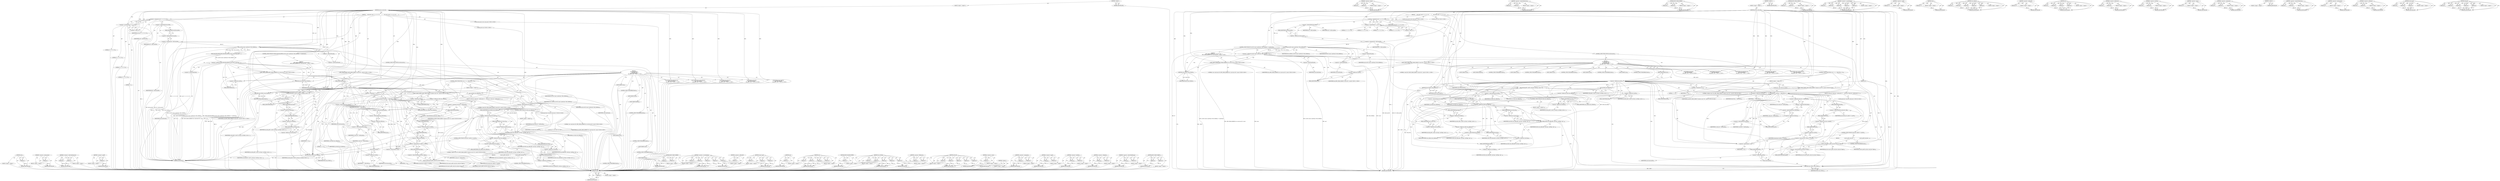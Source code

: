 digraph "APPL_TRACE_DEBUG" {
vulnerable_290 [label=<(METHOD,asrt)>];
vulnerable_291 [label=<(PARAM,p1)>];
vulnerable_292 [label=<(BLOCK,&lt;empty&gt;,&lt;empty&gt;)>];
vulnerable_293 [label=<(METHOD_RETURN,ANY)>];
vulnerable_270 [label=<(METHOD,&lt;operator&gt;.equals)>];
vulnerable_271 [label=<(PARAM,p1)>];
vulnerable_272 [label=<(PARAM,p2)>];
vulnerable_273 [label=<(BLOCK,&lt;empty&gt;,&lt;empty&gt;)>];
vulnerable_274 [label=<(METHOD_RETURN,ANY)>];
vulnerable_218 [label=<(METHOD,&lt;operator&gt;.indirectIndexAccess)>];
vulnerable_219 [label=<(PARAM,p1)>];
vulnerable_220 [label=<(PARAM,p2)>];
vulnerable_221 [label=<(BLOCK,&lt;empty&gt;,&lt;empty&gt;)>];
vulnerable_222 [label=<(METHOD_RETURN,ANY)>];
vulnerable_243 [label=<(METHOD,APPL_TRACE_ERROR)>];
vulnerable_244 [label=<(PARAM,p1)>];
vulnerable_245 [label=<(PARAM,p2)>];
vulnerable_246 [label=<(BLOCK,&lt;empty&gt;,&lt;empty&gt;)>];
vulnerable_247 [label=<(METHOD_RETURN,ANY)>];
vulnerable_6 [label=<(METHOD,&lt;global&gt;)<SUB>1</SUB>>];
vulnerable_7 [label=<(BLOCK,&lt;empty&gt;,&lt;empty&gt;)<SUB>1</SUB>>];
vulnerable_8 [label=<(METHOD,process_cmd_sock)<SUB>1</SUB>>];
vulnerable_9 [label=<(PARAM,int h)<SUB>1</SUB>>];
vulnerable_10 [label=<(BLOCK,{
     sock_cmd_t cmd = {-1, 0, 0, 0, 0};
     ...,{
     sock_cmd_t cmd = {-1, 0, 0, 0, 0};
     ...)<SUB>3</SUB>>];
vulnerable_11 [label="<(LOCAL,sock_cmd_t cmd: sock_cmd_t)<SUB>4</SUB>>"];
vulnerable_12 [label=<(&lt;operator&gt;.assignment,cmd = {-1, 0, 0, 0, 0})<SUB>4</SUB>>];
vulnerable_13 [label=<(IDENTIFIER,cmd,cmd = {-1, 0, 0, 0, 0})<SUB>4</SUB>>];
vulnerable_14 [label=<(&lt;operator&gt;.arrayInitializer,{-1, 0, 0, 0, 0})<SUB>4</SUB>>];
vulnerable_15 [label=<(&lt;operator&gt;.minus,-1)<SUB>4</SUB>>];
vulnerable_16 [label=<(LITERAL,1,-1)<SUB>4</SUB>>];
vulnerable_17 [label=<(LITERAL,0,{-1, 0, 0, 0, 0})<SUB>4</SUB>>];
vulnerable_18 [label=<(LITERAL,0,{-1, 0, 0, 0, 0})<SUB>4</SUB>>];
vulnerable_19 [label=<(LITERAL,0,{-1, 0, 0, 0, 0})<SUB>4</SUB>>];
vulnerable_20 [label=<(LITERAL,0,{-1, 0, 0, 0, 0})<SUB>4</SUB>>];
vulnerable_21 [label="<(LOCAL,int fd: int)<SUB>5</SUB>>"];
vulnerable_22 [label=<(&lt;operator&gt;.assignment,fd = ts[h].cmd_fdr)<SUB>5</SUB>>];
vulnerable_23 [label=<(IDENTIFIER,fd,fd = ts[h].cmd_fdr)<SUB>5</SUB>>];
vulnerable_24 [label=<(&lt;operator&gt;.fieldAccess,ts[h].cmd_fdr)<SUB>5</SUB>>];
vulnerable_25 [label=<(&lt;operator&gt;.indirectIndexAccess,ts[h])<SUB>5</SUB>>];
vulnerable_26 [label=<(IDENTIFIER,ts,fd = ts[h].cmd_fdr)<SUB>5</SUB>>];
vulnerable_27 [label=<(IDENTIFIER,h,fd = ts[h].cmd_fdr)<SUB>5</SUB>>];
vulnerable_28 [label=<(FIELD_IDENTIFIER,cmd_fdr,cmd_fdr)<SUB>5</SUB>>];
vulnerable_29 [label=<(CONTROL_STRUCTURE,IF,if (recv(fd, &amp;cmd, sizeof(cmd), MSG_WAITALL) != sizeof(cmd)))<SUB>6</SUB>>];
vulnerable_30 [label=<(&lt;operator&gt;.notEquals,recv(fd, &amp;cmd, sizeof(cmd), MSG_WAITALL) != siz...)<SUB>6</SUB>>];
vulnerable_31 [label=<(recv,recv(fd, &amp;cmd, sizeof(cmd), MSG_WAITALL))<SUB>6</SUB>>];
vulnerable_32 [label=<(IDENTIFIER,fd,recv(fd, &amp;cmd, sizeof(cmd), MSG_WAITALL))<SUB>6</SUB>>];
vulnerable_33 [label=<(&lt;operator&gt;.addressOf,&amp;cmd)<SUB>6</SUB>>];
vulnerable_34 [label=<(IDENTIFIER,cmd,recv(fd, &amp;cmd, sizeof(cmd), MSG_WAITALL))<SUB>6</SUB>>];
vulnerable_35 [label=<(&lt;operator&gt;.sizeOf,sizeof(cmd))<SUB>6</SUB>>];
vulnerable_36 [label=<(IDENTIFIER,cmd,sizeof(cmd))<SUB>6</SUB>>];
vulnerable_37 [label=<(IDENTIFIER,MSG_WAITALL,recv(fd, &amp;cmd, sizeof(cmd), MSG_WAITALL))<SUB>6</SUB>>];
vulnerable_38 [label=<(&lt;operator&gt;.sizeOf,sizeof(cmd))<SUB>6</SUB>>];
vulnerable_39 [label=<(IDENTIFIER,cmd,sizeof(cmd))<SUB>6</SUB>>];
vulnerable_40 [label="<(BLOCK,{
         APPL_TRACE_ERROR(&quot;recv cmd errno:%d&quot;...,{
         APPL_TRACE_ERROR(&quot;recv cmd errno:%d&quot;...)<SUB>7</SUB>>"];
vulnerable_41 [label="<(APPL_TRACE_ERROR,APPL_TRACE_ERROR(&quot;recv cmd errno:%d&quot;, errno))<SUB>8</SUB>>"];
vulnerable_42 [label="<(LITERAL,&quot;recv cmd errno:%d&quot;,APPL_TRACE_ERROR(&quot;recv cmd errno:%d&quot;, errno))<SUB>8</SUB>>"];
vulnerable_43 [label="<(IDENTIFIER,errno,APPL_TRACE_ERROR(&quot;recv cmd errno:%d&quot;, errno))<SUB>8</SUB>>"];
vulnerable_44 [label=<(RETURN,return FALSE;,return FALSE;)<SUB>9</SUB>>];
vulnerable_45 [label=<(IDENTIFIER,FALSE,return FALSE;)<SUB>9</SUB>>];
vulnerable_46 [label="<(APPL_TRACE_DEBUG,APPL_TRACE_DEBUG(&quot;cmd.id:%d&quot;, cmd.id))<SUB>11</SUB>>"];
vulnerable_47 [label="<(LITERAL,&quot;cmd.id:%d&quot;,APPL_TRACE_DEBUG(&quot;cmd.id:%d&quot;, cmd.id))<SUB>11</SUB>>"];
vulnerable_48 [label=<(&lt;operator&gt;.fieldAccess,cmd.id)<SUB>11</SUB>>];
vulnerable_49 [label="<(IDENTIFIER,cmd,APPL_TRACE_DEBUG(&quot;cmd.id:%d&quot;, cmd.id))<SUB>11</SUB>>"];
vulnerable_50 [label=<(FIELD_IDENTIFIER,id,id)<SUB>11</SUB>>];
vulnerable_51 [label=<(CONTROL_STRUCTURE,SWITCH,switch(cmd.id))<SUB>12</SUB>>];
vulnerable_52 [label=<(&lt;operator&gt;.fieldAccess,cmd.id)<SUB>12</SUB>>];
vulnerable_53 [label=<(IDENTIFIER,cmd,switch(cmd.id))<SUB>12</SUB>>];
vulnerable_54 [label=<(FIELD_IDENTIFIER,id,id)<SUB>12</SUB>>];
vulnerable_55 [label="<(BLOCK,{
 case CMD_ADD_FD:
            add_poll(h, cmd...,{
 case CMD_ADD_FD:
            add_poll(h, cmd...)<SUB>13</SUB>>"];
vulnerable_56 [label=<(JUMP_TARGET,case)<SUB>14</SUB>>];
vulnerable_57 [label="<(IDENTIFIER,CMD_ADD_FD,{
 case CMD_ADD_FD:
            add_poll(h, cmd...)<SUB>14</SUB>>"];
vulnerable_58 [label=<(add_poll,add_poll(h, cmd.fd, cmd.type, cmd.flags, cmd.us...)<SUB>15</SUB>>];
vulnerable_59 [label=<(IDENTIFIER,h,add_poll(h, cmd.fd, cmd.type, cmd.flags, cmd.us...)<SUB>15</SUB>>];
vulnerable_60 [label=<(&lt;operator&gt;.fieldAccess,cmd.fd)<SUB>15</SUB>>];
vulnerable_61 [label=<(IDENTIFIER,cmd,add_poll(h, cmd.fd, cmd.type, cmd.flags, cmd.us...)<SUB>15</SUB>>];
vulnerable_62 [label=<(FIELD_IDENTIFIER,fd,fd)<SUB>15</SUB>>];
vulnerable_63 [label=<(&lt;operator&gt;.fieldAccess,cmd.type)<SUB>15</SUB>>];
vulnerable_64 [label=<(IDENTIFIER,cmd,add_poll(h, cmd.fd, cmd.type, cmd.flags, cmd.us...)<SUB>15</SUB>>];
vulnerable_65 [label=<(FIELD_IDENTIFIER,type,type)<SUB>15</SUB>>];
vulnerable_66 [label=<(&lt;operator&gt;.fieldAccess,cmd.flags)<SUB>15</SUB>>];
vulnerable_67 [label=<(IDENTIFIER,cmd,add_poll(h, cmd.fd, cmd.type, cmd.flags, cmd.us...)<SUB>15</SUB>>];
vulnerable_68 [label=<(FIELD_IDENTIFIER,flags,flags)<SUB>15</SUB>>];
vulnerable_69 [label=<(&lt;operator&gt;.fieldAccess,cmd.user_id)<SUB>15</SUB>>];
vulnerable_70 [label=<(IDENTIFIER,cmd,add_poll(h, cmd.fd, cmd.type, cmd.flags, cmd.us...)<SUB>15</SUB>>];
vulnerable_71 [label=<(FIELD_IDENTIFIER,user_id,user_id)<SUB>15</SUB>>];
vulnerable_72 [label=<(CONTROL_STRUCTURE,BREAK,break;)<SUB>16</SUB>>];
vulnerable_73 [label=<(JUMP_TARGET,case)<SUB>17</SUB>>];
vulnerable_74 [label="<(IDENTIFIER,CMD_REMOVE_FD,{
 case CMD_ADD_FD:
            add_poll(h, cmd...)<SUB>17</SUB>>"];
vulnerable_75 [label=<(CONTROL_STRUCTURE,FOR,for (int i = 1;i &lt; MAX_POLL;++i))<SUB>18</SUB>>];
vulnerable_76 [label=<(BLOCK,&lt;empty&gt;,&lt;empty&gt;)<SUB>18</SUB>>];
vulnerable_77 [label="<(LOCAL,int i: int)<SUB>18</SUB>>"];
vulnerable_78 [label=<(&lt;operator&gt;.assignment,i = 1)<SUB>18</SUB>>];
vulnerable_79 [label=<(IDENTIFIER,i,i = 1)<SUB>18</SUB>>];
vulnerable_80 [label=<(LITERAL,1,i = 1)<SUB>18</SUB>>];
vulnerable_81 [label=<(&lt;operator&gt;.lessThan,i &lt; MAX_POLL)<SUB>18</SUB>>];
vulnerable_82 [label=<(IDENTIFIER,i,i &lt; MAX_POLL)<SUB>18</SUB>>];
vulnerable_83 [label=<(IDENTIFIER,MAX_POLL,i &lt; MAX_POLL)<SUB>18</SUB>>];
vulnerable_84 [label=<(&lt;operator&gt;.preIncrement,++i)<SUB>18</SUB>>];
vulnerable_85 [label=<(IDENTIFIER,i,++i)<SUB>18</SUB>>];
vulnerable_86 [label=<(BLOCK,{
 poll_slot_t *poll_slot = &amp;ts[h].ps[i];
 if (...,{
 poll_slot_t *poll_slot = &amp;ts[h].ps[i];
 if (...)<SUB>19</SUB>>];
vulnerable_87 [label="<(LOCAL,poll_slot_t* poll_slot: poll_slot_t*)<SUB>20</SUB>>"];
vulnerable_88 [label=<(&lt;operator&gt;.assignment,*poll_slot = &amp;ts[h].ps[i])<SUB>20</SUB>>];
vulnerable_89 [label=<(IDENTIFIER,poll_slot,*poll_slot = &amp;ts[h].ps[i])<SUB>20</SUB>>];
vulnerable_90 [label=<(&lt;operator&gt;.addressOf,&amp;ts[h].ps[i])<SUB>20</SUB>>];
vulnerable_91 [label=<(&lt;operator&gt;.indirectIndexAccess,ts[h].ps[i])<SUB>20</SUB>>];
vulnerable_92 [label=<(&lt;operator&gt;.fieldAccess,ts[h].ps)<SUB>20</SUB>>];
vulnerable_93 [label=<(&lt;operator&gt;.indirectIndexAccess,ts[h])<SUB>20</SUB>>];
vulnerable_94 [label=<(IDENTIFIER,ts,*poll_slot = &amp;ts[h].ps[i])<SUB>20</SUB>>];
vulnerable_95 [label=<(IDENTIFIER,h,*poll_slot = &amp;ts[h].ps[i])<SUB>20</SUB>>];
vulnerable_96 [label=<(FIELD_IDENTIFIER,ps,ps)<SUB>20</SUB>>];
vulnerable_97 [label=<(IDENTIFIER,i,*poll_slot = &amp;ts[h].ps[i])<SUB>20</SUB>>];
vulnerable_98 [label=<(CONTROL_STRUCTURE,IF,if (poll_slot-&gt;pfd.fd == cmd.fd))<SUB>21</SUB>>];
vulnerable_99 [label=<(&lt;operator&gt;.equals,poll_slot-&gt;pfd.fd == cmd.fd)<SUB>21</SUB>>];
vulnerable_100 [label=<(&lt;operator&gt;.fieldAccess,poll_slot-&gt;pfd.fd)<SUB>21</SUB>>];
vulnerable_101 [label=<(&lt;operator&gt;.indirectFieldAccess,poll_slot-&gt;pfd)<SUB>21</SUB>>];
vulnerable_102 [label=<(IDENTIFIER,poll_slot,poll_slot-&gt;pfd.fd == cmd.fd)<SUB>21</SUB>>];
vulnerable_103 [label=<(FIELD_IDENTIFIER,pfd,pfd)<SUB>21</SUB>>];
vulnerable_104 [label=<(FIELD_IDENTIFIER,fd,fd)<SUB>21</SUB>>];
vulnerable_105 [label=<(&lt;operator&gt;.fieldAccess,cmd.fd)<SUB>21</SUB>>];
vulnerable_106 [label=<(IDENTIFIER,cmd,poll_slot-&gt;pfd.fd == cmd.fd)<SUB>21</SUB>>];
vulnerable_107 [label=<(FIELD_IDENTIFIER,fd,fd)<SUB>21</SUB>>];
vulnerable_108 [label=<(BLOCK,{
                    remove_poll(h, poll_slot,...,{
                    remove_poll(h, poll_slot,...)<SUB>22</SUB>>];
vulnerable_109 [label=<(remove_poll,remove_poll(h, poll_slot, poll_slot-&gt;flags))<SUB>23</SUB>>];
vulnerable_110 [label=<(IDENTIFIER,h,remove_poll(h, poll_slot, poll_slot-&gt;flags))<SUB>23</SUB>>];
vulnerable_111 [label=<(IDENTIFIER,poll_slot,remove_poll(h, poll_slot, poll_slot-&gt;flags))<SUB>23</SUB>>];
vulnerable_112 [label=<(&lt;operator&gt;.indirectFieldAccess,poll_slot-&gt;flags)<SUB>23</SUB>>];
vulnerable_113 [label=<(IDENTIFIER,poll_slot,remove_poll(h, poll_slot, poll_slot-&gt;flags))<SUB>23</SUB>>];
vulnerable_114 [label=<(FIELD_IDENTIFIER,flags,flags)<SUB>23</SUB>>];
vulnerable_115 [label=<(CONTROL_STRUCTURE,BREAK,break;)<SUB>24</SUB>>];
vulnerable_116 [label=<(close,close(cmd.fd))<SUB>27</SUB>>];
vulnerable_117 [label=<(&lt;operator&gt;.fieldAccess,cmd.fd)<SUB>27</SUB>>];
vulnerable_118 [label=<(IDENTIFIER,cmd,close(cmd.fd))<SUB>27</SUB>>];
vulnerable_119 [label=<(FIELD_IDENTIFIER,fd,fd)<SUB>27</SUB>>];
vulnerable_120 [label=<(CONTROL_STRUCTURE,BREAK,break;)<SUB>28</SUB>>];
vulnerable_121 [label=<(JUMP_TARGET,case)<SUB>29</SUB>>];
vulnerable_122 [label="<(IDENTIFIER,CMD_WAKEUP,{
 case CMD_ADD_FD:
            add_poll(h, cmd...)<SUB>29</SUB>>"];
vulnerable_123 [label=<(CONTROL_STRUCTURE,BREAK,break;)<SUB>30</SUB>>];
vulnerable_124 [label=<(JUMP_TARGET,case)<SUB>31</SUB>>];
vulnerable_125 [label="<(IDENTIFIER,CMD_USER_PRIVATE,{
 case CMD_ADD_FD:
            add_poll(h, cmd...)<SUB>31</SUB>>"];
vulnerable_126 [label=<(asrt,asrt(ts[h].cmd_callback))<SUB>32</SUB>>];
vulnerable_127 [label=<(&lt;operator&gt;.fieldAccess,ts[h].cmd_callback)<SUB>32</SUB>>];
vulnerable_128 [label=<(&lt;operator&gt;.indirectIndexAccess,ts[h])<SUB>32</SUB>>];
vulnerable_129 [label=<(IDENTIFIER,ts,asrt(ts[h].cmd_callback))<SUB>32</SUB>>];
vulnerable_130 [label=<(IDENTIFIER,h,asrt(ts[h].cmd_callback))<SUB>32</SUB>>];
vulnerable_131 [label=<(FIELD_IDENTIFIER,cmd_callback,cmd_callback)<SUB>32</SUB>>];
vulnerable_132 [label=<(CONTROL_STRUCTURE,IF,if (ts[h].cmd_callback))<SUB>33</SUB>>];
vulnerable_133 [label=<(&lt;operator&gt;.fieldAccess,ts[h].cmd_callback)<SUB>33</SUB>>];
vulnerable_134 [label=<(&lt;operator&gt;.indirectIndexAccess,ts[h])<SUB>33</SUB>>];
vulnerable_135 [label=<(IDENTIFIER,ts,if (ts[h].cmd_callback))<SUB>33</SUB>>];
vulnerable_136 [label=<(IDENTIFIER,h,if (ts[h].cmd_callback))<SUB>33</SUB>>];
vulnerable_137 [label=<(FIELD_IDENTIFIER,cmd_callback,cmd_callback)<SUB>33</SUB>>];
vulnerable_138 [label=<(BLOCK,&lt;empty&gt;,&lt;empty&gt;)<SUB>34</SUB>>];
vulnerable_139 [label=<(cmd_callback,ts[h].cmd_callback(fd, cmd.type, cmd.flags, cmd...)<SUB>34</SUB>>];
vulnerable_140 [label=<(&lt;operator&gt;.fieldAccess,ts[h].cmd_callback)<SUB>34</SUB>>];
vulnerable_141 [label=<(&lt;operator&gt;.indirectIndexAccess,ts[h])<SUB>34</SUB>>];
vulnerable_142 [label=<(IDENTIFIER,ts,ts[h].cmd_callback(fd, cmd.type, cmd.flags, cmd...)<SUB>34</SUB>>];
vulnerable_143 [label=<(IDENTIFIER,h,ts[h].cmd_callback(fd, cmd.type, cmd.flags, cmd...)<SUB>34</SUB>>];
vulnerable_144 [label=<(FIELD_IDENTIFIER,cmd_callback,cmd_callback)<SUB>34</SUB>>];
vulnerable_145 [label=<(IDENTIFIER,fd,ts[h].cmd_callback(fd, cmd.type, cmd.flags, cmd...)<SUB>34</SUB>>];
vulnerable_146 [label=<(&lt;operator&gt;.fieldAccess,cmd.type)<SUB>34</SUB>>];
vulnerable_147 [label=<(IDENTIFIER,cmd,ts[h].cmd_callback(fd, cmd.type, cmd.flags, cmd...)<SUB>34</SUB>>];
vulnerable_148 [label=<(FIELD_IDENTIFIER,type,type)<SUB>34</SUB>>];
vulnerable_149 [label=<(&lt;operator&gt;.fieldAccess,cmd.flags)<SUB>34</SUB>>];
vulnerable_150 [label=<(IDENTIFIER,cmd,ts[h].cmd_callback(fd, cmd.type, cmd.flags, cmd...)<SUB>34</SUB>>];
vulnerable_151 [label=<(FIELD_IDENTIFIER,flags,flags)<SUB>34</SUB>>];
vulnerable_152 [label=<(&lt;operator&gt;.fieldAccess,cmd.user_id)<SUB>34</SUB>>];
vulnerable_153 [label=<(IDENTIFIER,cmd,ts[h].cmd_callback(fd, cmd.type, cmd.flags, cmd...)<SUB>34</SUB>>];
vulnerable_154 [label=<(FIELD_IDENTIFIER,user_id,user_id)<SUB>34</SUB>>];
vulnerable_155 [label=<(CONTROL_STRUCTURE,BREAK,break;)<SUB>35</SUB>>];
vulnerable_156 [label=<(JUMP_TARGET,case)<SUB>36</SUB>>];
vulnerable_157 [label="<(IDENTIFIER,CMD_EXIT,{
 case CMD_ADD_FD:
            add_poll(h, cmd...)<SUB>36</SUB>>"];
vulnerable_158 [label=<(RETURN,return FALSE;,return FALSE;)<SUB>37</SUB>>];
vulnerable_159 [label=<(IDENTIFIER,FALSE,return FALSE;)<SUB>37</SUB>>];
vulnerable_160 [label=<(JUMP_TARGET,default)<SUB>38</SUB>>];
vulnerable_161 [label="<(APPL_TRACE_DEBUG,APPL_TRACE_DEBUG(&quot;unknown cmd: %d&quot;, cmd.id))<SUB>39</SUB>>"];
vulnerable_162 [label="<(LITERAL,&quot;unknown cmd: %d&quot;,APPL_TRACE_DEBUG(&quot;unknown cmd: %d&quot;, cmd.id))<SUB>39</SUB>>"];
vulnerable_163 [label=<(&lt;operator&gt;.fieldAccess,cmd.id)<SUB>39</SUB>>];
vulnerable_164 [label="<(IDENTIFIER,cmd,APPL_TRACE_DEBUG(&quot;unknown cmd: %d&quot;, cmd.id))<SUB>39</SUB>>"];
vulnerable_165 [label=<(FIELD_IDENTIFIER,id,id)<SUB>39</SUB>>];
vulnerable_166 [label=<(CONTROL_STRUCTURE,BREAK,break;)<SUB>40</SUB>>];
vulnerable_167 [label=<(RETURN,return TRUE;,return TRUE;)<SUB>42</SUB>>];
vulnerable_168 [label=<(IDENTIFIER,TRUE,return TRUE;)<SUB>42</SUB>>];
vulnerable_169 [label=<(METHOD_RETURN,int)<SUB>1</SUB>>];
vulnerable_171 [label=<(METHOD_RETURN,ANY)<SUB>1</SUB>>];
vulnerable_248 [label=<(METHOD,APPL_TRACE_DEBUG)>];
vulnerable_249 [label=<(PARAM,p1)>];
vulnerable_250 [label=<(PARAM,p2)>];
vulnerable_251 [label=<(BLOCK,&lt;empty&gt;,&lt;empty&gt;)>];
vulnerable_252 [label=<(METHOD_RETURN,ANY)>];
vulnerable_201 [label=<(METHOD,&lt;operator&gt;.arrayInitializer)>];
vulnerable_202 [label=<(PARAM,p1)>];
vulnerable_203 [label=<(PARAM,p2)>];
vulnerable_204 [label=<(PARAM,p3)>];
vulnerable_205 [label=<(PARAM,p4)>];
vulnerable_206 [label=<(PARAM,p5)>];
vulnerable_207 [label=<(BLOCK,&lt;empty&gt;,&lt;empty&gt;)>];
vulnerable_208 [label=<(METHOD_RETURN,ANY)>];
vulnerable_239 [label=<(METHOD,&lt;operator&gt;.sizeOf)>];
vulnerable_240 [label=<(PARAM,p1)>];
vulnerable_241 [label=<(BLOCK,&lt;empty&gt;,&lt;empty&gt;)>];
vulnerable_242 [label=<(METHOD_RETURN,ANY)>];
vulnerable_286 [label=<(METHOD,close)>];
vulnerable_287 [label=<(PARAM,p1)>];
vulnerable_288 [label=<(BLOCK,&lt;empty&gt;,&lt;empty&gt;)>];
vulnerable_289 [label=<(METHOD_RETURN,ANY)>];
vulnerable_294 [label=<(METHOD,cmd_callback)>];
vulnerable_295 [label=<(PARAM,p1)>];
vulnerable_296 [label=<(PARAM,p2)>];
vulnerable_297 [label=<(PARAM,p3)>];
vulnerable_298 [label=<(PARAM,p4)>];
vulnerable_299 [label=<(PARAM,p5)>];
vulnerable_300 [label=<(BLOCK,&lt;empty&gt;,&lt;empty&gt;)>];
vulnerable_301 [label=<(METHOD_RETURN,ANY)>];
vulnerable_235 [label=<(METHOD,&lt;operator&gt;.addressOf)>];
vulnerable_236 [label=<(PARAM,p1)>];
vulnerable_237 [label=<(BLOCK,&lt;empty&gt;,&lt;empty&gt;)>];
vulnerable_238 [label=<(METHOD_RETURN,ANY)>];
vulnerable_228 [label=<(METHOD,recv)>];
vulnerable_229 [label=<(PARAM,p1)>];
vulnerable_230 [label=<(PARAM,p2)>];
vulnerable_231 [label=<(PARAM,p3)>];
vulnerable_232 [label=<(PARAM,p4)>];
vulnerable_233 [label=<(BLOCK,&lt;empty&gt;,&lt;empty&gt;)>];
vulnerable_234 [label=<(METHOD_RETURN,ANY)>];
vulnerable_213 [label=<(METHOD,&lt;operator&gt;.fieldAccess)>];
vulnerable_214 [label=<(PARAM,p1)>];
vulnerable_215 [label=<(PARAM,p2)>];
vulnerable_216 [label=<(BLOCK,&lt;empty&gt;,&lt;empty&gt;)>];
vulnerable_217 [label=<(METHOD_RETURN,ANY)>];
vulnerable_261 [label=<(METHOD,&lt;operator&gt;.lessThan)>];
vulnerable_262 [label=<(PARAM,p1)>];
vulnerable_263 [label=<(PARAM,p2)>];
vulnerable_264 [label=<(BLOCK,&lt;empty&gt;,&lt;empty&gt;)>];
vulnerable_265 [label=<(METHOD_RETURN,ANY)>];
vulnerable_209 [label=<(METHOD,&lt;operator&gt;.minus)>];
vulnerable_210 [label=<(PARAM,p1)>];
vulnerable_211 [label=<(BLOCK,&lt;empty&gt;,&lt;empty&gt;)>];
vulnerable_212 [label=<(METHOD_RETURN,ANY)>];
vulnerable_196 [label=<(METHOD,&lt;operator&gt;.assignment)>];
vulnerable_197 [label=<(PARAM,p1)>];
vulnerable_198 [label=<(PARAM,p2)>];
vulnerable_199 [label=<(BLOCK,&lt;empty&gt;,&lt;empty&gt;)>];
vulnerable_200 [label=<(METHOD_RETURN,ANY)>];
vulnerable_190 [label=<(METHOD,&lt;global&gt;)<SUB>1</SUB>>];
vulnerable_191 [label=<(BLOCK,&lt;empty&gt;,&lt;empty&gt;)>];
vulnerable_192 [label=<(METHOD_RETURN,ANY)>];
vulnerable_275 [label=<(METHOD,&lt;operator&gt;.indirectFieldAccess)>];
vulnerable_276 [label=<(PARAM,p1)>];
vulnerable_277 [label=<(PARAM,p2)>];
vulnerable_278 [label=<(BLOCK,&lt;empty&gt;,&lt;empty&gt;)>];
vulnerable_279 [label=<(METHOD_RETURN,ANY)>];
vulnerable_266 [label=<(METHOD,&lt;operator&gt;.preIncrement)>];
vulnerable_267 [label=<(PARAM,p1)>];
vulnerable_268 [label=<(BLOCK,&lt;empty&gt;,&lt;empty&gt;)>];
vulnerable_269 [label=<(METHOD_RETURN,ANY)>];
vulnerable_223 [label=<(METHOD,&lt;operator&gt;.notEquals)>];
vulnerable_224 [label=<(PARAM,p1)>];
vulnerable_225 [label=<(PARAM,p2)>];
vulnerable_226 [label=<(BLOCK,&lt;empty&gt;,&lt;empty&gt;)>];
vulnerable_227 [label=<(METHOD_RETURN,ANY)>];
vulnerable_280 [label=<(METHOD,remove_poll)>];
vulnerable_281 [label=<(PARAM,p1)>];
vulnerable_282 [label=<(PARAM,p2)>];
vulnerable_283 [label=<(PARAM,p3)>];
vulnerable_284 [label=<(BLOCK,&lt;empty&gt;,&lt;empty&gt;)>];
vulnerable_285 [label=<(METHOD_RETURN,ANY)>];
vulnerable_253 [label=<(METHOD,add_poll)>];
vulnerable_254 [label=<(PARAM,p1)>];
vulnerable_255 [label=<(PARAM,p2)>];
vulnerable_256 [label=<(PARAM,p3)>];
vulnerable_257 [label=<(PARAM,p4)>];
vulnerable_258 [label=<(PARAM,p5)>];
vulnerable_259 [label=<(BLOCK,&lt;empty&gt;,&lt;empty&gt;)>];
vulnerable_260 [label=<(METHOD_RETURN,ANY)>];
fixed_291 [label=<(METHOD,close)>];
fixed_292 [label=<(PARAM,p1)>];
fixed_293 [label=<(BLOCK,&lt;empty&gt;,&lt;empty&gt;)>];
fixed_294 [label=<(METHOD_RETURN,ANY)>];
fixed_271 [label=<(METHOD,&lt;operator&gt;.preIncrement)>];
fixed_272 [label=<(PARAM,p1)>];
fixed_273 [label=<(BLOCK,&lt;empty&gt;,&lt;empty&gt;)>];
fixed_274 [label=<(METHOD_RETURN,ANY)>];
fixed_219 [label=<(METHOD,&lt;operator&gt;.indirectIndexAccess)>];
fixed_220 [label=<(PARAM,p1)>];
fixed_221 [label=<(PARAM,p2)>];
fixed_222 [label=<(BLOCK,&lt;empty&gt;,&lt;empty&gt;)>];
fixed_223 [label=<(METHOD_RETURN,ANY)>];
fixed_244 [label=<(METHOD,&lt;operator&gt;.sizeOf)>];
fixed_245 [label=<(PARAM,p1)>];
fixed_246 [label=<(BLOCK,&lt;empty&gt;,&lt;empty&gt;)>];
fixed_247 [label=<(METHOD_RETURN,ANY)>];
fixed_6 [label=<(METHOD,&lt;global&gt;)<SUB>1</SUB>>];
fixed_7 [label=<(BLOCK,&lt;empty&gt;,&lt;empty&gt;)<SUB>1</SUB>>];
fixed_8 [label=<(METHOD,process_cmd_sock)<SUB>1</SUB>>];
fixed_9 [label=<(PARAM,int h)<SUB>1</SUB>>];
fixed_10 [label=<(BLOCK,{
     sock_cmd_t cmd = {-1, 0, 0, 0, 0};
     ...,{
     sock_cmd_t cmd = {-1, 0, 0, 0, 0};
     ...)<SUB>3</SUB>>];
fixed_11 [label="<(LOCAL,sock_cmd_t cmd: sock_cmd_t)<SUB>4</SUB>>"];
fixed_12 [label=<(&lt;operator&gt;.assignment,cmd = {-1, 0, 0, 0, 0})<SUB>4</SUB>>];
fixed_13 [label=<(IDENTIFIER,cmd,cmd = {-1, 0, 0, 0, 0})<SUB>4</SUB>>];
fixed_14 [label=<(&lt;operator&gt;.arrayInitializer,{-1, 0, 0, 0, 0})<SUB>4</SUB>>];
fixed_15 [label=<(&lt;operator&gt;.minus,-1)<SUB>4</SUB>>];
fixed_16 [label=<(LITERAL,1,-1)<SUB>4</SUB>>];
fixed_17 [label=<(LITERAL,0,{-1, 0, 0, 0, 0})<SUB>4</SUB>>];
fixed_18 [label=<(LITERAL,0,{-1, 0, 0, 0, 0})<SUB>4</SUB>>];
fixed_19 [label=<(LITERAL,0,{-1, 0, 0, 0, 0})<SUB>4</SUB>>];
fixed_20 [label=<(LITERAL,0,{-1, 0, 0, 0, 0})<SUB>4</SUB>>];
fixed_21 [label="<(LOCAL,int fd: int)<SUB>5</SUB>>"];
fixed_22 [label=<(&lt;operator&gt;.assignment,fd = ts[h].cmd_fdr)<SUB>5</SUB>>];
fixed_23 [label=<(IDENTIFIER,fd,fd = ts[h].cmd_fdr)<SUB>5</SUB>>];
fixed_24 [label=<(&lt;operator&gt;.fieldAccess,ts[h].cmd_fdr)<SUB>5</SUB>>];
fixed_25 [label=<(&lt;operator&gt;.indirectIndexAccess,ts[h])<SUB>5</SUB>>];
fixed_26 [label=<(IDENTIFIER,ts,fd = ts[h].cmd_fdr)<SUB>5</SUB>>];
fixed_27 [label=<(IDENTIFIER,h,fd = ts[h].cmd_fdr)<SUB>5</SUB>>];
fixed_28 [label=<(FIELD_IDENTIFIER,cmd_fdr,cmd_fdr)<SUB>5</SUB>>];
fixed_29 [label=<(CONTROL_STRUCTURE,IF,if (TEMP_FAILURE_RETRY(recv(fd, &amp;cmd, sizeof(cmd), MSG_WAITALL)) != sizeof(cmd)))<SUB>6</SUB>>];
fixed_30 [label=<(&lt;operator&gt;.notEquals,TEMP_FAILURE_RETRY(recv(fd, &amp;cmd, sizeof(cmd), ...)<SUB>6</SUB>>];
fixed_31 [label=<(TEMP_FAILURE_RETRY,TEMP_FAILURE_RETRY(recv(fd, &amp;cmd, sizeof(cmd), ...)<SUB>6</SUB>>];
fixed_32 [label=<(recv,recv(fd, &amp;cmd, sizeof(cmd), MSG_WAITALL))<SUB>6</SUB>>];
fixed_33 [label=<(IDENTIFIER,fd,recv(fd, &amp;cmd, sizeof(cmd), MSG_WAITALL))<SUB>6</SUB>>];
fixed_34 [label=<(&lt;operator&gt;.addressOf,&amp;cmd)<SUB>6</SUB>>];
fixed_35 [label=<(IDENTIFIER,cmd,recv(fd, &amp;cmd, sizeof(cmd), MSG_WAITALL))<SUB>6</SUB>>];
fixed_36 [label=<(&lt;operator&gt;.sizeOf,sizeof(cmd))<SUB>6</SUB>>];
fixed_37 [label=<(IDENTIFIER,cmd,sizeof(cmd))<SUB>6</SUB>>];
fixed_38 [label=<(IDENTIFIER,MSG_WAITALL,recv(fd, &amp;cmd, sizeof(cmd), MSG_WAITALL))<SUB>6</SUB>>];
fixed_39 [label=<(&lt;operator&gt;.sizeOf,sizeof(cmd))<SUB>6</SUB>>];
fixed_40 [label=<(IDENTIFIER,cmd,sizeof(cmd))<SUB>6</SUB>>];
fixed_41 [label="<(BLOCK,{
         APPL_TRACE_ERROR(&quot;recv cmd errno:%d&quot;...,{
         APPL_TRACE_ERROR(&quot;recv cmd errno:%d&quot;...)<SUB>7</SUB>>"];
fixed_42 [label="<(APPL_TRACE_ERROR,APPL_TRACE_ERROR(&quot;recv cmd errno:%d&quot;, errno))<SUB>8</SUB>>"];
fixed_43 [label="<(LITERAL,&quot;recv cmd errno:%d&quot;,APPL_TRACE_ERROR(&quot;recv cmd errno:%d&quot;, errno))<SUB>8</SUB>>"];
fixed_44 [label="<(IDENTIFIER,errno,APPL_TRACE_ERROR(&quot;recv cmd errno:%d&quot;, errno))<SUB>8</SUB>>"];
fixed_45 [label=<(RETURN,return FALSE;,return FALSE;)<SUB>9</SUB>>];
fixed_46 [label=<(IDENTIFIER,FALSE,return FALSE;)<SUB>9</SUB>>];
fixed_47 [label="<(APPL_TRACE_DEBUG,APPL_TRACE_DEBUG(&quot;cmd.id:%d&quot;, cmd.id))<SUB>11</SUB>>"];
fixed_48 [label="<(LITERAL,&quot;cmd.id:%d&quot;,APPL_TRACE_DEBUG(&quot;cmd.id:%d&quot;, cmd.id))<SUB>11</SUB>>"];
fixed_49 [label=<(&lt;operator&gt;.fieldAccess,cmd.id)<SUB>11</SUB>>];
fixed_50 [label="<(IDENTIFIER,cmd,APPL_TRACE_DEBUG(&quot;cmd.id:%d&quot;, cmd.id))<SUB>11</SUB>>"];
fixed_51 [label=<(FIELD_IDENTIFIER,id,id)<SUB>11</SUB>>];
fixed_52 [label=<(CONTROL_STRUCTURE,SWITCH,switch(cmd.id))<SUB>12</SUB>>];
fixed_53 [label=<(&lt;operator&gt;.fieldAccess,cmd.id)<SUB>12</SUB>>];
fixed_54 [label=<(IDENTIFIER,cmd,switch(cmd.id))<SUB>12</SUB>>];
fixed_55 [label=<(FIELD_IDENTIFIER,id,id)<SUB>12</SUB>>];
fixed_56 [label="<(BLOCK,{
 case CMD_ADD_FD:
            add_poll(h, cmd...,{
 case CMD_ADD_FD:
            add_poll(h, cmd...)<SUB>13</SUB>>"];
fixed_57 [label=<(JUMP_TARGET,case)<SUB>14</SUB>>];
fixed_58 [label="<(IDENTIFIER,CMD_ADD_FD,{
 case CMD_ADD_FD:
            add_poll(h, cmd...)<SUB>14</SUB>>"];
fixed_59 [label=<(add_poll,add_poll(h, cmd.fd, cmd.type, cmd.flags, cmd.us...)<SUB>15</SUB>>];
fixed_60 [label=<(IDENTIFIER,h,add_poll(h, cmd.fd, cmd.type, cmd.flags, cmd.us...)<SUB>15</SUB>>];
fixed_61 [label=<(&lt;operator&gt;.fieldAccess,cmd.fd)<SUB>15</SUB>>];
fixed_62 [label=<(IDENTIFIER,cmd,add_poll(h, cmd.fd, cmd.type, cmd.flags, cmd.us...)<SUB>15</SUB>>];
fixed_63 [label=<(FIELD_IDENTIFIER,fd,fd)<SUB>15</SUB>>];
fixed_64 [label=<(&lt;operator&gt;.fieldAccess,cmd.type)<SUB>15</SUB>>];
fixed_65 [label=<(IDENTIFIER,cmd,add_poll(h, cmd.fd, cmd.type, cmd.flags, cmd.us...)<SUB>15</SUB>>];
fixed_66 [label=<(FIELD_IDENTIFIER,type,type)<SUB>15</SUB>>];
fixed_67 [label=<(&lt;operator&gt;.fieldAccess,cmd.flags)<SUB>15</SUB>>];
fixed_68 [label=<(IDENTIFIER,cmd,add_poll(h, cmd.fd, cmd.type, cmd.flags, cmd.us...)<SUB>15</SUB>>];
fixed_69 [label=<(FIELD_IDENTIFIER,flags,flags)<SUB>15</SUB>>];
fixed_70 [label=<(&lt;operator&gt;.fieldAccess,cmd.user_id)<SUB>15</SUB>>];
fixed_71 [label=<(IDENTIFIER,cmd,add_poll(h, cmd.fd, cmd.type, cmd.flags, cmd.us...)<SUB>15</SUB>>];
fixed_72 [label=<(FIELD_IDENTIFIER,user_id,user_id)<SUB>15</SUB>>];
fixed_73 [label=<(CONTROL_STRUCTURE,BREAK,break;)<SUB>16</SUB>>];
fixed_74 [label=<(JUMP_TARGET,case)<SUB>17</SUB>>];
fixed_75 [label="<(IDENTIFIER,CMD_REMOVE_FD,{
 case CMD_ADD_FD:
            add_poll(h, cmd...)<SUB>17</SUB>>"];
fixed_76 [label=<(CONTROL_STRUCTURE,FOR,for (int i = 1;i &lt; MAX_POLL;++i))<SUB>18</SUB>>];
fixed_77 [label=<(BLOCK,&lt;empty&gt;,&lt;empty&gt;)<SUB>18</SUB>>];
fixed_78 [label="<(LOCAL,int i: int)<SUB>18</SUB>>"];
fixed_79 [label=<(&lt;operator&gt;.assignment,i = 1)<SUB>18</SUB>>];
fixed_80 [label=<(IDENTIFIER,i,i = 1)<SUB>18</SUB>>];
fixed_81 [label=<(LITERAL,1,i = 1)<SUB>18</SUB>>];
fixed_82 [label=<(&lt;operator&gt;.lessThan,i &lt; MAX_POLL)<SUB>18</SUB>>];
fixed_83 [label=<(IDENTIFIER,i,i &lt; MAX_POLL)<SUB>18</SUB>>];
fixed_84 [label=<(IDENTIFIER,MAX_POLL,i &lt; MAX_POLL)<SUB>18</SUB>>];
fixed_85 [label=<(&lt;operator&gt;.preIncrement,++i)<SUB>18</SUB>>];
fixed_86 [label=<(IDENTIFIER,i,++i)<SUB>18</SUB>>];
fixed_87 [label=<(BLOCK,{
 poll_slot_t *poll_slot = &amp;ts[h].ps[i];
 if (...,{
 poll_slot_t *poll_slot = &amp;ts[h].ps[i];
 if (...)<SUB>19</SUB>>];
fixed_88 [label="<(LOCAL,poll_slot_t* poll_slot: poll_slot_t*)<SUB>20</SUB>>"];
fixed_89 [label=<(&lt;operator&gt;.assignment,*poll_slot = &amp;ts[h].ps[i])<SUB>20</SUB>>];
fixed_90 [label=<(IDENTIFIER,poll_slot,*poll_slot = &amp;ts[h].ps[i])<SUB>20</SUB>>];
fixed_91 [label=<(&lt;operator&gt;.addressOf,&amp;ts[h].ps[i])<SUB>20</SUB>>];
fixed_92 [label=<(&lt;operator&gt;.indirectIndexAccess,ts[h].ps[i])<SUB>20</SUB>>];
fixed_93 [label=<(&lt;operator&gt;.fieldAccess,ts[h].ps)<SUB>20</SUB>>];
fixed_94 [label=<(&lt;operator&gt;.indirectIndexAccess,ts[h])<SUB>20</SUB>>];
fixed_95 [label=<(IDENTIFIER,ts,*poll_slot = &amp;ts[h].ps[i])<SUB>20</SUB>>];
fixed_96 [label=<(IDENTIFIER,h,*poll_slot = &amp;ts[h].ps[i])<SUB>20</SUB>>];
fixed_97 [label=<(FIELD_IDENTIFIER,ps,ps)<SUB>20</SUB>>];
fixed_98 [label=<(IDENTIFIER,i,*poll_slot = &amp;ts[h].ps[i])<SUB>20</SUB>>];
fixed_99 [label=<(CONTROL_STRUCTURE,IF,if (poll_slot-&gt;pfd.fd == cmd.fd))<SUB>21</SUB>>];
fixed_100 [label=<(&lt;operator&gt;.equals,poll_slot-&gt;pfd.fd == cmd.fd)<SUB>21</SUB>>];
fixed_101 [label=<(&lt;operator&gt;.fieldAccess,poll_slot-&gt;pfd.fd)<SUB>21</SUB>>];
fixed_102 [label=<(&lt;operator&gt;.indirectFieldAccess,poll_slot-&gt;pfd)<SUB>21</SUB>>];
fixed_103 [label=<(IDENTIFIER,poll_slot,poll_slot-&gt;pfd.fd == cmd.fd)<SUB>21</SUB>>];
fixed_104 [label=<(FIELD_IDENTIFIER,pfd,pfd)<SUB>21</SUB>>];
fixed_105 [label=<(FIELD_IDENTIFIER,fd,fd)<SUB>21</SUB>>];
fixed_106 [label=<(&lt;operator&gt;.fieldAccess,cmd.fd)<SUB>21</SUB>>];
fixed_107 [label=<(IDENTIFIER,cmd,poll_slot-&gt;pfd.fd == cmd.fd)<SUB>21</SUB>>];
fixed_108 [label=<(FIELD_IDENTIFIER,fd,fd)<SUB>21</SUB>>];
fixed_109 [label=<(BLOCK,{
                    remove_poll(h, poll_slot,...,{
                    remove_poll(h, poll_slot,...)<SUB>22</SUB>>];
fixed_110 [label=<(remove_poll,remove_poll(h, poll_slot, poll_slot-&gt;flags))<SUB>23</SUB>>];
fixed_111 [label=<(IDENTIFIER,h,remove_poll(h, poll_slot, poll_slot-&gt;flags))<SUB>23</SUB>>];
fixed_112 [label=<(IDENTIFIER,poll_slot,remove_poll(h, poll_slot, poll_slot-&gt;flags))<SUB>23</SUB>>];
fixed_113 [label=<(&lt;operator&gt;.indirectFieldAccess,poll_slot-&gt;flags)<SUB>23</SUB>>];
fixed_114 [label=<(IDENTIFIER,poll_slot,remove_poll(h, poll_slot, poll_slot-&gt;flags))<SUB>23</SUB>>];
fixed_115 [label=<(FIELD_IDENTIFIER,flags,flags)<SUB>23</SUB>>];
fixed_116 [label=<(CONTROL_STRUCTURE,BREAK,break;)<SUB>24</SUB>>];
fixed_117 [label=<(close,close(cmd.fd))<SUB>27</SUB>>];
fixed_118 [label=<(&lt;operator&gt;.fieldAccess,cmd.fd)<SUB>27</SUB>>];
fixed_119 [label=<(IDENTIFIER,cmd,close(cmd.fd))<SUB>27</SUB>>];
fixed_120 [label=<(FIELD_IDENTIFIER,fd,fd)<SUB>27</SUB>>];
fixed_121 [label=<(CONTROL_STRUCTURE,BREAK,break;)<SUB>28</SUB>>];
fixed_122 [label=<(JUMP_TARGET,case)<SUB>29</SUB>>];
fixed_123 [label="<(IDENTIFIER,CMD_WAKEUP,{
 case CMD_ADD_FD:
            add_poll(h, cmd...)<SUB>29</SUB>>"];
fixed_124 [label=<(CONTROL_STRUCTURE,BREAK,break;)<SUB>30</SUB>>];
fixed_125 [label=<(JUMP_TARGET,case)<SUB>31</SUB>>];
fixed_126 [label="<(IDENTIFIER,CMD_USER_PRIVATE,{
 case CMD_ADD_FD:
            add_poll(h, cmd...)<SUB>31</SUB>>"];
fixed_127 [label=<(asrt,asrt(ts[h].cmd_callback))<SUB>32</SUB>>];
fixed_128 [label=<(&lt;operator&gt;.fieldAccess,ts[h].cmd_callback)<SUB>32</SUB>>];
fixed_129 [label=<(&lt;operator&gt;.indirectIndexAccess,ts[h])<SUB>32</SUB>>];
fixed_130 [label=<(IDENTIFIER,ts,asrt(ts[h].cmd_callback))<SUB>32</SUB>>];
fixed_131 [label=<(IDENTIFIER,h,asrt(ts[h].cmd_callback))<SUB>32</SUB>>];
fixed_132 [label=<(FIELD_IDENTIFIER,cmd_callback,cmd_callback)<SUB>32</SUB>>];
fixed_133 [label=<(CONTROL_STRUCTURE,IF,if (ts[h].cmd_callback))<SUB>33</SUB>>];
fixed_134 [label=<(&lt;operator&gt;.fieldAccess,ts[h].cmd_callback)<SUB>33</SUB>>];
fixed_135 [label=<(&lt;operator&gt;.indirectIndexAccess,ts[h])<SUB>33</SUB>>];
fixed_136 [label=<(IDENTIFIER,ts,if (ts[h].cmd_callback))<SUB>33</SUB>>];
fixed_137 [label=<(IDENTIFIER,h,if (ts[h].cmd_callback))<SUB>33</SUB>>];
fixed_138 [label=<(FIELD_IDENTIFIER,cmd_callback,cmd_callback)<SUB>33</SUB>>];
fixed_139 [label=<(BLOCK,&lt;empty&gt;,&lt;empty&gt;)<SUB>34</SUB>>];
fixed_140 [label=<(cmd_callback,ts[h].cmd_callback(fd, cmd.type, cmd.flags, cmd...)<SUB>34</SUB>>];
fixed_141 [label=<(&lt;operator&gt;.fieldAccess,ts[h].cmd_callback)<SUB>34</SUB>>];
fixed_142 [label=<(&lt;operator&gt;.indirectIndexAccess,ts[h])<SUB>34</SUB>>];
fixed_143 [label=<(IDENTIFIER,ts,ts[h].cmd_callback(fd, cmd.type, cmd.flags, cmd...)<SUB>34</SUB>>];
fixed_144 [label=<(IDENTIFIER,h,ts[h].cmd_callback(fd, cmd.type, cmd.flags, cmd...)<SUB>34</SUB>>];
fixed_145 [label=<(FIELD_IDENTIFIER,cmd_callback,cmd_callback)<SUB>34</SUB>>];
fixed_146 [label=<(IDENTIFIER,fd,ts[h].cmd_callback(fd, cmd.type, cmd.flags, cmd...)<SUB>34</SUB>>];
fixed_147 [label=<(&lt;operator&gt;.fieldAccess,cmd.type)<SUB>34</SUB>>];
fixed_148 [label=<(IDENTIFIER,cmd,ts[h].cmd_callback(fd, cmd.type, cmd.flags, cmd...)<SUB>34</SUB>>];
fixed_149 [label=<(FIELD_IDENTIFIER,type,type)<SUB>34</SUB>>];
fixed_150 [label=<(&lt;operator&gt;.fieldAccess,cmd.flags)<SUB>34</SUB>>];
fixed_151 [label=<(IDENTIFIER,cmd,ts[h].cmd_callback(fd, cmd.type, cmd.flags, cmd...)<SUB>34</SUB>>];
fixed_152 [label=<(FIELD_IDENTIFIER,flags,flags)<SUB>34</SUB>>];
fixed_153 [label=<(&lt;operator&gt;.fieldAccess,cmd.user_id)<SUB>34</SUB>>];
fixed_154 [label=<(IDENTIFIER,cmd,ts[h].cmd_callback(fd, cmd.type, cmd.flags, cmd...)<SUB>34</SUB>>];
fixed_155 [label=<(FIELD_IDENTIFIER,user_id,user_id)<SUB>34</SUB>>];
fixed_156 [label=<(CONTROL_STRUCTURE,BREAK,break;)<SUB>35</SUB>>];
fixed_157 [label=<(JUMP_TARGET,case)<SUB>36</SUB>>];
fixed_158 [label="<(IDENTIFIER,CMD_EXIT,{
 case CMD_ADD_FD:
            add_poll(h, cmd...)<SUB>36</SUB>>"];
fixed_159 [label=<(RETURN,return FALSE;,return FALSE;)<SUB>37</SUB>>];
fixed_160 [label=<(IDENTIFIER,FALSE,return FALSE;)<SUB>37</SUB>>];
fixed_161 [label=<(JUMP_TARGET,default)<SUB>38</SUB>>];
fixed_162 [label="<(APPL_TRACE_DEBUG,APPL_TRACE_DEBUG(&quot;unknown cmd: %d&quot;, cmd.id))<SUB>39</SUB>>"];
fixed_163 [label="<(LITERAL,&quot;unknown cmd: %d&quot;,APPL_TRACE_DEBUG(&quot;unknown cmd: %d&quot;, cmd.id))<SUB>39</SUB>>"];
fixed_164 [label=<(&lt;operator&gt;.fieldAccess,cmd.id)<SUB>39</SUB>>];
fixed_165 [label="<(IDENTIFIER,cmd,APPL_TRACE_DEBUG(&quot;unknown cmd: %d&quot;, cmd.id))<SUB>39</SUB>>"];
fixed_166 [label=<(FIELD_IDENTIFIER,id,id)<SUB>39</SUB>>];
fixed_167 [label=<(CONTROL_STRUCTURE,BREAK,break;)<SUB>40</SUB>>];
fixed_168 [label=<(RETURN,return TRUE;,return TRUE;)<SUB>42</SUB>>];
fixed_169 [label=<(IDENTIFIER,TRUE,return TRUE;)<SUB>42</SUB>>];
fixed_170 [label=<(METHOD_RETURN,int)<SUB>1</SUB>>];
fixed_172 [label=<(METHOD_RETURN,ANY)<SUB>1</SUB>>];
fixed_248 [label=<(METHOD,APPL_TRACE_ERROR)>];
fixed_249 [label=<(PARAM,p1)>];
fixed_250 [label=<(PARAM,p2)>];
fixed_251 [label=<(BLOCK,&lt;empty&gt;,&lt;empty&gt;)>];
fixed_252 [label=<(METHOD_RETURN,ANY)>];
fixed_202 [label=<(METHOD,&lt;operator&gt;.arrayInitializer)>];
fixed_203 [label=<(PARAM,p1)>];
fixed_204 [label=<(PARAM,p2)>];
fixed_205 [label=<(PARAM,p3)>];
fixed_206 [label=<(PARAM,p4)>];
fixed_207 [label=<(PARAM,p5)>];
fixed_208 [label=<(BLOCK,&lt;empty&gt;,&lt;empty&gt;)>];
fixed_209 [label=<(METHOD_RETURN,ANY)>];
fixed_240 [label=<(METHOD,&lt;operator&gt;.addressOf)>];
fixed_241 [label=<(PARAM,p1)>];
fixed_242 [label=<(BLOCK,&lt;empty&gt;,&lt;empty&gt;)>];
fixed_243 [label=<(METHOD_RETURN,ANY)>];
fixed_285 [label=<(METHOD,remove_poll)>];
fixed_286 [label=<(PARAM,p1)>];
fixed_287 [label=<(PARAM,p2)>];
fixed_288 [label=<(PARAM,p3)>];
fixed_289 [label=<(BLOCK,&lt;empty&gt;,&lt;empty&gt;)>];
fixed_290 [label=<(METHOD_RETURN,ANY)>];
fixed_295 [label=<(METHOD,asrt)>];
fixed_296 [label=<(PARAM,p1)>];
fixed_297 [label=<(BLOCK,&lt;empty&gt;,&lt;empty&gt;)>];
fixed_298 [label=<(METHOD_RETURN,ANY)>];
fixed_233 [label=<(METHOD,recv)>];
fixed_234 [label=<(PARAM,p1)>];
fixed_235 [label=<(PARAM,p2)>];
fixed_236 [label=<(PARAM,p3)>];
fixed_237 [label=<(PARAM,p4)>];
fixed_238 [label=<(BLOCK,&lt;empty&gt;,&lt;empty&gt;)>];
fixed_239 [label=<(METHOD_RETURN,ANY)>];
fixed_229 [label=<(METHOD,TEMP_FAILURE_RETRY)>];
fixed_230 [label=<(PARAM,p1)>];
fixed_231 [label=<(BLOCK,&lt;empty&gt;,&lt;empty&gt;)>];
fixed_232 [label=<(METHOD_RETURN,ANY)>];
fixed_299 [label=<(METHOD,cmd_callback)>];
fixed_300 [label=<(PARAM,p1)>];
fixed_301 [label=<(PARAM,p2)>];
fixed_302 [label=<(PARAM,p3)>];
fixed_303 [label=<(PARAM,p4)>];
fixed_304 [label=<(PARAM,p5)>];
fixed_305 [label=<(BLOCK,&lt;empty&gt;,&lt;empty&gt;)>];
fixed_306 [label=<(METHOD_RETURN,ANY)>];
fixed_214 [label=<(METHOD,&lt;operator&gt;.fieldAccess)>];
fixed_215 [label=<(PARAM,p1)>];
fixed_216 [label=<(PARAM,p2)>];
fixed_217 [label=<(BLOCK,&lt;empty&gt;,&lt;empty&gt;)>];
fixed_218 [label=<(METHOD_RETURN,ANY)>];
fixed_258 [label=<(METHOD,add_poll)>];
fixed_259 [label=<(PARAM,p1)>];
fixed_260 [label=<(PARAM,p2)>];
fixed_261 [label=<(PARAM,p3)>];
fixed_262 [label=<(PARAM,p4)>];
fixed_263 [label=<(PARAM,p5)>];
fixed_264 [label=<(BLOCK,&lt;empty&gt;,&lt;empty&gt;)>];
fixed_265 [label=<(METHOD_RETURN,ANY)>];
fixed_210 [label=<(METHOD,&lt;operator&gt;.minus)>];
fixed_211 [label=<(PARAM,p1)>];
fixed_212 [label=<(BLOCK,&lt;empty&gt;,&lt;empty&gt;)>];
fixed_213 [label=<(METHOD_RETURN,ANY)>];
fixed_197 [label=<(METHOD,&lt;operator&gt;.assignment)>];
fixed_198 [label=<(PARAM,p1)>];
fixed_199 [label=<(PARAM,p2)>];
fixed_200 [label=<(BLOCK,&lt;empty&gt;,&lt;empty&gt;)>];
fixed_201 [label=<(METHOD_RETURN,ANY)>];
fixed_191 [label=<(METHOD,&lt;global&gt;)<SUB>1</SUB>>];
fixed_192 [label=<(BLOCK,&lt;empty&gt;,&lt;empty&gt;)>];
fixed_193 [label=<(METHOD_RETURN,ANY)>];
fixed_275 [label=<(METHOD,&lt;operator&gt;.equals)>];
fixed_276 [label=<(PARAM,p1)>];
fixed_277 [label=<(PARAM,p2)>];
fixed_278 [label=<(BLOCK,&lt;empty&gt;,&lt;empty&gt;)>];
fixed_279 [label=<(METHOD_RETURN,ANY)>];
fixed_266 [label=<(METHOD,&lt;operator&gt;.lessThan)>];
fixed_267 [label=<(PARAM,p1)>];
fixed_268 [label=<(PARAM,p2)>];
fixed_269 [label=<(BLOCK,&lt;empty&gt;,&lt;empty&gt;)>];
fixed_270 [label=<(METHOD_RETURN,ANY)>];
fixed_224 [label=<(METHOD,&lt;operator&gt;.notEquals)>];
fixed_225 [label=<(PARAM,p1)>];
fixed_226 [label=<(PARAM,p2)>];
fixed_227 [label=<(BLOCK,&lt;empty&gt;,&lt;empty&gt;)>];
fixed_228 [label=<(METHOD_RETURN,ANY)>];
fixed_280 [label=<(METHOD,&lt;operator&gt;.indirectFieldAccess)>];
fixed_281 [label=<(PARAM,p1)>];
fixed_282 [label=<(PARAM,p2)>];
fixed_283 [label=<(BLOCK,&lt;empty&gt;,&lt;empty&gt;)>];
fixed_284 [label=<(METHOD_RETURN,ANY)>];
fixed_253 [label=<(METHOD,APPL_TRACE_DEBUG)>];
fixed_254 [label=<(PARAM,p1)>];
fixed_255 [label=<(PARAM,p2)>];
fixed_256 [label=<(BLOCK,&lt;empty&gt;,&lt;empty&gt;)>];
fixed_257 [label=<(METHOD_RETURN,ANY)>];
vulnerable_290 -> vulnerable_291  [key=0, label="AST: "];
vulnerable_290 -> vulnerable_291  [key=1, label="DDG: "];
vulnerable_290 -> vulnerable_292  [key=0, label="AST: "];
vulnerable_290 -> vulnerable_293  [key=0, label="AST: "];
vulnerable_290 -> vulnerable_293  [key=1, label="CFG: "];
vulnerable_291 -> vulnerable_293  [key=0, label="DDG: p1"];
vulnerable_270 -> vulnerable_271  [key=0, label="AST: "];
vulnerable_270 -> vulnerable_271  [key=1, label="DDG: "];
vulnerable_270 -> vulnerable_273  [key=0, label="AST: "];
vulnerable_270 -> vulnerable_272  [key=0, label="AST: "];
vulnerable_270 -> vulnerable_272  [key=1, label="DDG: "];
vulnerable_270 -> vulnerable_274  [key=0, label="AST: "];
vulnerable_270 -> vulnerable_274  [key=1, label="CFG: "];
vulnerable_271 -> vulnerable_274  [key=0, label="DDG: p1"];
vulnerable_272 -> vulnerable_274  [key=0, label="DDG: p2"];
vulnerable_218 -> vulnerable_219  [key=0, label="AST: "];
vulnerable_218 -> vulnerable_219  [key=1, label="DDG: "];
vulnerable_218 -> vulnerable_221  [key=0, label="AST: "];
vulnerable_218 -> vulnerable_220  [key=0, label="AST: "];
vulnerable_218 -> vulnerable_220  [key=1, label="DDG: "];
vulnerable_218 -> vulnerable_222  [key=0, label="AST: "];
vulnerable_218 -> vulnerable_222  [key=1, label="CFG: "];
vulnerable_219 -> vulnerable_222  [key=0, label="DDG: p1"];
vulnerable_220 -> vulnerable_222  [key=0, label="DDG: p2"];
vulnerable_243 -> vulnerable_244  [key=0, label="AST: "];
vulnerable_243 -> vulnerable_244  [key=1, label="DDG: "];
vulnerable_243 -> vulnerable_246  [key=0, label="AST: "];
vulnerable_243 -> vulnerable_245  [key=0, label="AST: "];
vulnerable_243 -> vulnerable_245  [key=1, label="DDG: "];
vulnerable_243 -> vulnerable_247  [key=0, label="AST: "];
vulnerable_243 -> vulnerable_247  [key=1, label="CFG: "];
vulnerable_244 -> vulnerable_247  [key=0, label="DDG: p1"];
vulnerable_245 -> vulnerable_247  [key=0, label="DDG: p2"];
vulnerable_6 -> vulnerable_7  [key=0, label="AST: "];
vulnerable_6 -> vulnerable_171  [key=0, label="AST: "];
vulnerable_6 -> vulnerable_171  [key=1, label="CFG: "];
vulnerable_7 -> vulnerable_8  [key=0, label="AST: "];
vulnerable_8 -> vulnerable_9  [key=0, label="AST: "];
vulnerable_8 -> vulnerable_9  [key=1, label="DDG: "];
vulnerable_8 -> vulnerable_10  [key=0, label="AST: "];
vulnerable_8 -> vulnerable_169  [key=0, label="AST: "];
vulnerable_8 -> vulnerable_15  [key=0, label="CFG: "];
vulnerable_8 -> vulnerable_15  [key=1, label="DDG: "];
vulnerable_8 -> vulnerable_167  [key=0, label="DDG: "];
vulnerable_8 -> vulnerable_46  [key=0, label="DDG: "];
vulnerable_8 -> vulnerable_168  [key=0, label="DDG: "];
vulnerable_8 -> vulnerable_14  [key=0, label="DDG: "];
vulnerable_8 -> vulnerable_44  [key=0, label="DDG: "];
vulnerable_8 -> vulnerable_57  [key=0, label="DDG: "];
vulnerable_8 -> vulnerable_74  [key=0, label="DDG: "];
vulnerable_8 -> vulnerable_122  [key=0, label="DDG: "];
vulnerable_8 -> vulnerable_125  [key=0, label="DDG: "];
vulnerable_8 -> vulnerable_157  [key=0, label="DDG: "];
vulnerable_8 -> vulnerable_158  [key=0, label="DDG: "];
vulnerable_8 -> vulnerable_31  [key=0, label="DDG: "];
vulnerable_8 -> vulnerable_41  [key=0, label="DDG: "];
vulnerable_8 -> vulnerable_45  [key=0, label="DDG: "];
vulnerable_8 -> vulnerable_58  [key=0, label="DDG: "];
vulnerable_8 -> vulnerable_159  [key=0, label="DDG: "];
vulnerable_8 -> vulnerable_161  [key=0, label="DDG: "];
vulnerable_8 -> vulnerable_78  [key=0, label="DDG: "];
vulnerable_8 -> vulnerable_81  [key=0, label="DDG: "];
vulnerable_8 -> vulnerable_84  [key=0, label="DDG: "];
vulnerable_8 -> vulnerable_139  [key=0, label="DDG: "];
vulnerable_8 -> vulnerable_109  [key=0, label="DDG: "];
vulnerable_9 -> vulnerable_169  [key=0, label="DDG: h"];
vulnerable_9 -> vulnerable_58  [key=0, label="DDG: h"];
vulnerable_9 -> vulnerable_109  [key=0, label="DDG: h"];
vulnerable_10 -> vulnerable_11  [key=0, label="AST: "];
vulnerable_10 -> vulnerable_12  [key=0, label="AST: "];
vulnerable_10 -> vulnerable_21  [key=0, label="AST: "];
vulnerable_10 -> vulnerable_22  [key=0, label="AST: "];
vulnerable_10 -> vulnerable_29  [key=0, label="AST: "];
vulnerable_10 -> vulnerable_46  [key=0, label="AST: "];
vulnerable_10 -> vulnerable_51  [key=0, label="AST: "];
vulnerable_10 -> vulnerable_167  [key=0, label="AST: "];
vulnerable_12 -> vulnerable_13  [key=0, label="AST: "];
vulnerable_12 -> vulnerable_14  [key=0, label="AST: "];
vulnerable_12 -> vulnerable_25  [key=0, label="CFG: "];
vulnerable_12 -> vulnerable_169  [key=0, label="DDG: {-1, 0, 0, 0, 0}"];
vulnerable_12 -> vulnerable_169  [key=1, label="DDG: cmd = {-1, 0, 0, 0, 0}"];
vulnerable_12 -> vulnerable_31  [key=0, label="DDG: cmd"];
vulnerable_14 -> vulnerable_15  [key=0, label="AST: "];
vulnerable_14 -> vulnerable_17  [key=0, label="AST: "];
vulnerable_14 -> vulnerable_18  [key=0, label="AST: "];
vulnerable_14 -> vulnerable_19  [key=0, label="AST: "];
vulnerable_14 -> vulnerable_20  [key=0, label="AST: "];
vulnerable_14 -> vulnerable_12  [key=0, label="CFG: "];
vulnerable_14 -> vulnerable_12  [key=1, label="DDG: 0"];
vulnerable_14 -> vulnerable_12  [key=2, label="DDG: -1"];
vulnerable_14 -> vulnerable_169  [key=0, label="DDG: -1"];
vulnerable_15 -> vulnerable_16  [key=0, label="AST: "];
vulnerable_15 -> vulnerable_14  [key=0, label="CFG: "];
vulnerable_15 -> vulnerable_14  [key=1, label="DDG: 1"];
vulnerable_22 -> vulnerable_23  [key=0, label="AST: "];
vulnerable_22 -> vulnerable_24  [key=0, label="AST: "];
vulnerable_22 -> vulnerable_33  [key=0, label="CFG: "];
vulnerable_22 -> vulnerable_169  [key=0, label="DDG: ts[h].cmd_fdr"];
vulnerable_22 -> vulnerable_169  [key=1, label="DDG: fd = ts[h].cmd_fdr"];
vulnerable_22 -> vulnerable_31  [key=0, label="DDG: fd"];
vulnerable_24 -> vulnerable_25  [key=0, label="AST: "];
vulnerable_24 -> vulnerable_28  [key=0, label="AST: "];
vulnerable_24 -> vulnerable_22  [key=0, label="CFG: "];
vulnerable_25 -> vulnerable_26  [key=0, label="AST: "];
vulnerable_25 -> vulnerable_27  [key=0, label="AST: "];
vulnerable_25 -> vulnerable_28  [key=0, label="CFG: "];
vulnerable_28 -> vulnerable_24  [key=0, label="CFG: "];
vulnerable_29 -> vulnerable_30  [key=0, label="AST: "];
vulnerable_29 -> vulnerable_40  [key=0, label="AST: "];
vulnerable_30 -> vulnerable_31  [key=0, label="AST: "];
vulnerable_30 -> vulnerable_38  [key=0, label="AST: "];
vulnerable_30 -> vulnerable_41  [key=0, label="CFG: "];
vulnerable_30 -> vulnerable_41  [key=1, label="CDG: "];
vulnerable_30 -> vulnerable_50  [key=0, label="CFG: "];
vulnerable_30 -> vulnerable_50  [key=1, label="CDG: "];
vulnerable_30 -> vulnerable_169  [key=0, label="DDG: recv(fd, &amp;cmd, sizeof(cmd), MSG_WAITALL)"];
vulnerable_30 -> vulnerable_169  [key=1, label="DDG: recv(fd, &amp;cmd, sizeof(cmd), MSG_WAITALL) != sizeof(cmd)"];
vulnerable_30 -> vulnerable_52  [key=0, label="CDG: "];
vulnerable_30 -> vulnerable_44  [key=0, label="CDG: "];
vulnerable_30 -> vulnerable_54  [key=0, label="CDG: "];
vulnerable_30 -> vulnerable_48  [key=0, label="CDG: "];
vulnerable_30 -> vulnerable_46  [key=0, label="CDG: "];
vulnerable_31 -> vulnerable_32  [key=0, label="AST: "];
vulnerable_31 -> vulnerable_33  [key=0, label="AST: "];
vulnerable_31 -> vulnerable_35  [key=0, label="AST: "];
vulnerable_31 -> vulnerable_37  [key=0, label="AST: "];
vulnerable_31 -> vulnerable_38  [key=0, label="CFG: "];
vulnerable_31 -> vulnerable_169  [key=0, label="DDG: fd"];
vulnerable_31 -> vulnerable_169  [key=1, label="DDG: &amp;cmd"];
vulnerable_31 -> vulnerable_169  [key=2, label="DDG: MSG_WAITALL"];
vulnerable_31 -> vulnerable_30  [key=0, label="DDG: fd"];
vulnerable_31 -> vulnerable_30  [key=1, label="DDG: &amp;cmd"];
vulnerable_31 -> vulnerable_30  [key=2, label="DDG: MSG_WAITALL"];
vulnerable_31 -> vulnerable_139  [key=0, label="DDG: fd"];
vulnerable_33 -> vulnerable_34  [key=0, label="AST: "];
vulnerable_33 -> vulnerable_35  [key=0, label="CFG: "];
vulnerable_35 -> vulnerable_36  [key=0, label="AST: "];
vulnerable_35 -> vulnerable_31  [key=0, label="CFG: "];
vulnerable_38 -> vulnerable_39  [key=0, label="AST: "];
vulnerable_38 -> vulnerable_30  [key=0, label="CFG: "];
vulnerable_38 -> vulnerable_169  [key=0, label="DDG: cmd"];
vulnerable_40 -> vulnerable_41  [key=0, label="AST: "];
vulnerable_40 -> vulnerable_44  [key=0, label="AST: "];
vulnerable_41 -> vulnerable_42  [key=0, label="AST: "];
vulnerable_41 -> vulnerable_43  [key=0, label="AST: "];
vulnerable_41 -> vulnerable_44  [key=0, label="CFG: "];
vulnerable_41 -> vulnerable_169  [key=0, label="DDG: APPL_TRACE_ERROR(&quot;recv cmd errno:%d&quot;, errno)"];
vulnerable_41 -> vulnerable_169  [key=1, label="DDG: errno"];
vulnerable_44 -> vulnerable_45  [key=0, label="AST: "];
vulnerable_44 -> vulnerable_169  [key=0, label="CFG: "];
vulnerable_44 -> vulnerable_169  [key=1, label="DDG: &lt;RET&gt;"];
vulnerable_45 -> vulnerable_44  [key=0, label="DDG: FALSE"];
vulnerable_46 -> vulnerable_47  [key=0, label="AST: "];
vulnerable_46 -> vulnerable_48  [key=0, label="AST: "];
vulnerable_46 -> vulnerable_54  [key=0, label="CFG: "];
vulnerable_46 -> vulnerable_161  [key=0, label="DDG: cmd.id"];
vulnerable_48 -> vulnerable_49  [key=0, label="AST: "];
vulnerable_48 -> vulnerable_50  [key=0, label="AST: "];
vulnerable_48 -> vulnerable_46  [key=0, label="CFG: "];
vulnerable_50 -> vulnerable_48  [key=0, label="CFG: "];
vulnerable_51 -> vulnerable_52  [key=0, label="AST: "];
vulnerable_51 -> vulnerable_55  [key=0, label="AST: "];
vulnerable_52 -> vulnerable_53  [key=0, label="AST: "];
vulnerable_52 -> vulnerable_54  [key=0, label="AST: "];
vulnerable_52 -> vulnerable_62  [key=0, label="CFG: "];
vulnerable_52 -> vulnerable_62  [key=1, label="CDG: "];
vulnerable_52 -> vulnerable_78  [key=0, label="CFG: "];
vulnerable_52 -> vulnerable_78  [key=1, label="CDG: "];
vulnerable_52 -> vulnerable_167  [key=0, label="CFG: "];
vulnerable_52 -> vulnerable_167  [key=1, label="CDG: "];
vulnerable_52 -> vulnerable_128  [key=0, label="CFG: "];
vulnerable_52 -> vulnerable_128  [key=1, label="CDG: "];
vulnerable_52 -> vulnerable_158  [key=0, label="CFG: "];
vulnerable_52 -> vulnerable_158  [key=1, label="CDG: "];
vulnerable_52 -> vulnerable_165  [key=0, label="CFG: "];
vulnerable_52 -> vulnerable_165  [key=1, label="CDG: "];
vulnerable_52 -> vulnerable_68  [key=0, label="CDG: "];
vulnerable_52 -> vulnerable_60  [key=0, label="CDG: "];
vulnerable_52 -> vulnerable_81  [key=0, label="CDG: "];
vulnerable_52 -> vulnerable_161  [key=0, label="CDG: "];
vulnerable_52 -> vulnerable_163  [key=0, label="CDG: "];
vulnerable_52 -> vulnerable_131  [key=0, label="CDG: "];
vulnerable_52 -> vulnerable_69  [key=0, label="CDG: "];
vulnerable_52 -> vulnerable_119  [key=0, label="CDG: "];
vulnerable_52 -> vulnerable_134  [key=0, label="CDG: "];
vulnerable_52 -> vulnerable_137  [key=0, label="CDG: "];
vulnerable_52 -> vulnerable_58  [key=0, label="CDG: "];
vulnerable_52 -> vulnerable_127  [key=0, label="CDG: "];
vulnerable_52 -> vulnerable_66  [key=0, label="CDG: "];
vulnerable_52 -> vulnerable_116  [key=0, label="CDG: "];
vulnerable_52 -> vulnerable_65  [key=0, label="CDG: "];
vulnerable_52 -> vulnerable_126  [key=0, label="CDG: "];
vulnerable_52 -> vulnerable_71  [key=0, label="CDG: "];
vulnerable_52 -> vulnerable_117  [key=0, label="CDG: "];
vulnerable_52 -> vulnerable_63  [key=0, label="CDG: "];
vulnerable_52 -> vulnerable_133  [key=0, label="CDG: "];
vulnerable_54 -> vulnerable_52  [key=0, label="CFG: "];
vulnerable_55 -> vulnerable_56  [key=0, label="AST: "];
vulnerable_55 -> vulnerable_57  [key=0, label="AST: "];
vulnerable_55 -> vulnerable_58  [key=0, label="AST: "];
vulnerable_55 -> vulnerable_72  [key=0, label="AST: "];
vulnerable_55 -> vulnerable_73  [key=0, label="AST: "];
vulnerable_55 -> vulnerable_74  [key=0, label="AST: "];
vulnerable_55 -> vulnerable_75  [key=0, label="AST: "];
vulnerable_55 -> vulnerable_116  [key=0, label="AST: "];
vulnerable_55 -> vulnerable_120  [key=0, label="AST: "];
vulnerable_55 -> vulnerable_121  [key=0, label="AST: "];
vulnerable_55 -> vulnerable_122  [key=0, label="AST: "];
vulnerable_55 -> vulnerable_123  [key=0, label="AST: "];
vulnerable_55 -> vulnerable_124  [key=0, label="AST: "];
vulnerable_55 -> vulnerable_125  [key=0, label="AST: "];
vulnerable_55 -> vulnerable_126  [key=0, label="AST: "];
vulnerable_55 -> vulnerable_132  [key=0, label="AST: "];
vulnerable_55 -> vulnerable_155  [key=0, label="AST: "];
vulnerable_55 -> vulnerable_156  [key=0, label="AST: "];
vulnerable_55 -> vulnerable_157  [key=0, label="AST: "];
vulnerable_55 -> vulnerable_158  [key=0, label="AST: "];
vulnerable_55 -> vulnerable_160  [key=0, label="AST: "];
vulnerable_55 -> vulnerable_161  [key=0, label="AST: "];
vulnerable_55 -> vulnerable_166  [key=0, label="AST: "];
vulnerable_58 -> vulnerable_59  [key=0, label="AST: "];
vulnerable_58 -> vulnerable_60  [key=0, label="AST: "];
vulnerable_58 -> vulnerable_63  [key=0, label="AST: "];
vulnerable_58 -> vulnerable_66  [key=0, label="AST: "];
vulnerable_58 -> vulnerable_69  [key=0, label="AST: "];
vulnerable_58 -> vulnerable_167  [key=0, label="CFG: "];
vulnerable_60 -> vulnerable_61  [key=0, label="AST: "];
vulnerable_60 -> vulnerable_62  [key=0, label="AST: "];
vulnerable_60 -> vulnerable_65  [key=0, label="CFG: "];
vulnerable_62 -> vulnerable_60  [key=0, label="CFG: "];
vulnerable_63 -> vulnerable_64  [key=0, label="AST: "];
vulnerable_63 -> vulnerable_65  [key=0, label="AST: "];
vulnerable_63 -> vulnerable_68  [key=0, label="CFG: "];
vulnerable_65 -> vulnerable_63  [key=0, label="CFG: "];
vulnerable_66 -> vulnerable_67  [key=0, label="AST: "];
vulnerable_66 -> vulnerable_68  [key=0, label="AST: "];
vulnerable_66 -> vulnerable_71  [key=0, label="CFG: "];
vulnerable_68 -> vulnerable_66  [key=0, label="CFG: "];
vulnerable_69 -> vulnerable_70  [key=0, label="AST: "];
vulnerable_69 -> vulnerable_71  [key=0, label="AST: "];
vulnerable_69 -> vulnerable_58  [key=0, label="CFG: "];
vulnerable_71 -> vulnerable_69  [key=0, label="CFG: "];
vulnerable_75 -> vulnerable_76  [key=0, label="AST: "];
vulnerable_75 -> vulnerable_81  [key=0, label="AST: "];
vulnerable_75 -> vulnerable_84  [key=0, label="AST: "];
vulnerable_75 -> vulnerable_86  [key=0, label="AST: "];
vulnerable_76 -> vulnerable_77  [key=0, label="AST: "];
vulnerable_76 -> vulnerable_78  [key=0, label="AST: "];
vulnerable_78 -> vulnerable_79  [key=0, label="AST: "];
vulnerable_78 -> vulnerable_80  [key=0, label="AST: "];
vulnerable_78 -> vulnerable_81  [key=0, label="CFG: "];
vulnerable_78 -> vulnerable_81  [key=1, label="DDG: i"];
vulnerable_81 -> vulnerable_82  [key=0, label="AST: "];
vulnerable_81 -> vulnerable_83  [key=0, label="AST: "];
vulnerable_81 -> vulnerable_93  [key=0, label="CFG: "];
vulnerable_81 -> vulnerable_93  [key=1, label="CDG: "];
vulnerable_81 -> vulnerable_119  [key=0, label="CFG: "];
vulnerable_81 -> vulnerable_169  [key=0, label="DDG: MAX_POLL"];
vulnerable_81 -> vulnerable_84  [key=0, label="DDG: i"];
vulnerable_81 -> vulnerable_107  [key=0, label="CDG: "];
vulnerable_81 -> vulnerable_96  [key=0, label="CDG: "];
vulnerable_81 -> vulnerable_103  [key=0, label="CDG: "];
vulnerable_81 -> vulnerable_104  [key=0, label="CDG: "];
vulnerable_81 -> vulnerable_92  [key=0, label="CDG: "];
vulnerable_81 -> vulnerable_91  [key=0, label="CDG: "];
vulnerable_81 -> vulnerable_101  [key=0, label="CDG: "];
vulnerable_81 -> vulnerable_90  [key=0, label="CDG: "];
vulnerable_81 -> vulnerable_100  [key=0, label="CDG: "];
vulnerable_81 -> vulnerable_88  [key=0, label="CDG: "];
vulnerable_81 -> vulnerable_99  [key=0, label="CDG: "];
vulnerable_81 -> vulnerable_105  [key=0, label="CDG: "];
vulnerable_84 -> vulnerable_85  [key=0, label="AST: "];
vulnerable_84 -> vulnerable_81  [key=0, label="CFG: "];
vulnerable_84 -> vulnerable_81  [key=1, label="DDG: i"];
vulnerable_86 -> vulnerable_87  [key=0, label="AST: "];
vulnerable_86 -> vulnerable_88  [key=0, label="AST: "];
vulnerable_86 -> vulnerable_98  [key=0, label="AST: "];
vulnerable_88 -> vulnerable_89  [key=0, label="AST: "];
vulnerable_88 -> vulnerable_90  [key=0, label="AST: "];
vulnerable_88 -> vulnerable_103  [key=0, label="CFG: "];
vulnerable_88 -> vulnerable_109  [key=0, label="DDG: poll_slot"];
vulnerable_90 -> vulnerable_91  [key=0, label="AST: "];
vulnerable_90 -> vulnerable_88  [key=0, label="CFG: "];
vulnerable_91 -> vulnerable_92  [key=0, label="AST: "];
vulnerable_91 -> vulnerable_97  [key=0, label="AST: "];
vulnerable_91 -> vulnerable_90  [key=0, label="CFG: "];
vulnerable_92 -> vulnerable_93  [key=0, label="AST: "];
vulnerable_92 -> vulnerable_96  [key=0, label="AST: "];
vulnerable_92 -> vulnerable_91  [key=0, label="CFG: "];
vulnerable_93 -> vulnerable_94  [key=0, label="AST: "];
vulnerable_93 -> vulnerable_95  [key=0, label="AST: "];
vulnerable_93 -> vulnerable_96  [key=0, label="CFG: "];
vulnerable_96 -> vulnerable_92  [key=0, label="CFG: "];
vulnerable_98 -> vulnerable_99  [key=0, label="AST: "];
vulnerable_98 -> vulnerable_108  [key=0, label="AST: "];
vulnerable_99 -> vulnerable_100  [key=0, label="AST: "];
vulnerable_99 -> vulnerable_105  [key=0, label="AST: "];
vulnerable_99 -> vulnerable_114  [key=0, label="CFG: "];
vulnerable_99 -> vulnerable_114  [key=1, label="CDG: "];
vulnerable_99 -> vulnerable_84  [key=0, label="CFG: "];
vulnerable_99 -> vulnerable_84  [key=1, label="CDG: "];
vulnerable_99 -> vulnerable_116  [key=0, label="DDG: cmd.fd"];
vulnerable_99 -> vulnerable_81  [key=0, label="CDG: "];
vulnerable_99 -> vulnerable_112  [key=0, label="CDG: "];
vulnerable_99 -> vulnerable_109  [key=0, label="CDG: "];
vulnerable_100 -> vulnerable_101  [key=0, label="AST: "];
vulnerable_100 -> vulnerable_104  [key=0, label="AST: "];
vulnerable_100 -> vulnerable_107  [key=0, label="CFG: "];
vulnerable_101 -> vulnerable_102  [key=0, label="AST: "];
vulnerable_101 -> vulnerable_103  [key=0, label="AST: "];
vulnerable_101 -> vulnerable_104  [key=0, label="CFG: "];
vulnerable_103 -> vulnerable_101  [key=0, label="CFG: "];
vulnerable_104 -> vulnerable_100  [key=0, label="CFG: "];
vulnerable_105 -> vulnerable_106  [key=0, label="AST: "];
vulnerable_105 -> vulnerable_107  [key=0, label="AST: "];
vulnerable_105 -> vulnerable_99  [key=0, label="CFG: "];
vulnerable_107 -> vulnerable_105  [key=0, label="CFG: "];
vulnerable_108 -> vulnerable_109  [key=0, label="AST: "];
vulnerable_108 -> vulnerable_115  [key=0, label="AST: "];
vulnerable_109 -> vulnerable_110  [key=0, label="AST: "];
vulnerable_109 -> vulnerable_111  [key=0, label="AST: "];
vulnerable_109 -> vulnerable_112  [key=0, label="AST: "];
vulnerable_109 -> vulnerable_119  [key=0, label="CFG: "];
vulnerable_112 -> vulnerable_113  [key=0, label="AST: "];
vulnerable_112 -> vulnerable_114  [key=0, label="AST: "];
vulnerable_112 -> vulnerable_109  [key=0, label="CFG: "];
vulnerable_114 -> vulnerable_112  [key=0, label="CFG: "];
vulnerable_116 -> vulnerable_117  [key=0, label="AST: "];
vulnerable_116 -> vulnerable_167  [key=0, label="CFG: "];
vulnerable_117 -> vulnerable_118  [key=0, label="AST: "];
vulnerable_117 -> vulnerable_119  [key=0, label="AST: "];
vulnerable_117 -> vulnerable_116  [key=0, label="CFG: "];
vulnerable_119 -> vulnerable_117  [key=0, label="CFG: "];
vulnerable_126 -> vulnerable_127  [key=0, label="AST: "];
vulnerable_126 -> vulnerable_134  [key=0, label="CFG: "];
vulnerable_126 -> vulnerable_139  [key=0, label="DDG: ts[h].cmd_callback"];
vulnerable_127 -> vulnerable_128  [key=0, label="AST: "];
vulnerable_127 -> vulnerable_131  [key=0, label="AST: "];
vulnerable_127 -> vulnerable_126  [key=0, label="CFG: "];
vulnerable_128 -> vulnerable_129  [key=0, label="AST: "];
vulnerable_128 -> vulnerable_130  [key=0, label="AST: "];
vulnerable_128 -> vulnerable_131  [key=0, label="CFG: "];
vulnerable_131 -> vulnerable_127  [key=0, label="CFG: "];
vulnerable_132 -> vulnerable_133  [key=0, label="AST: "];
vulnerable_132 -> vulnerable_138  [key=0, label="AST: "];
vulnerable_133 -> vulnerable_134  [key=0, label="AST: "];
vulnerable_133 -> vulnerable_137  [key=0, label="AST: "];
vulnerable_133 -> vulnerable_141  [key=0, label="CFG: "];
vulnerable_133 -> vulnerable_141  [key=1, label="CDG: "];
vulnerable_133 -> vulnerable_167  [key=0, label="CFG: "];
vulnerable_133 -> vulnerable_154  [key=0, label="CDG: "];
vulnerable_133 -> vulnerable_146  [key=0, label="CDG: "];
vulnerable_133 -> vulnerable_149  [key=0, label="CDG: "];
vulnerable_133 -> vulnerable_151  [key=0, label="CDG: "];
vulnerable_133 -> vulnerable_144  [key=0, label="CDG: "];
vulnerable_133 -> vulnerable_148  [key=0, label="CDG: "];
vulnerable_133 -> vulnerable_152  [key=0, label="CDG: "];
vulnerable_133 -> vulnerable_139  [key=0, label="CDG: "];
vulnerable_133 -> vulnerable_140  [key=0, label="CDG: "];
vulnerable_134 -> vulnerable_135  [key=0, label="AST: "];
vulnerable_134 -> vulnerable_136  [key=0, label="AST: "];
vulnerable_134 -> vulnerable_137  [key=0, label="CFG: "];
vulnerable_137 -> vulnerable_133  [key=0, label="CFG: "];
vulnerable_138 -> vulnerable_139  [key=0, label="AST: "];
vulnerable_139 -> vulnerable_140  [key=0, label="AST: "];
vulnerable_139 -> vulnerable_145  [key=0, label="AST: "];
vulnerable_139 -> vulnerable_146  [key=0, label="AST: "];
vulnerable_139 -> vulnerable_149  [key=0, label="AST: "];
vulnerable_139 -> vulnerable_152  [key=0, label="AST: "];
vulnerable_139 -> vulnerable_167  [key=0, label="CFG: "];
vulnerable_140 -> vulnerable_141  [key=0, label="AST: "];
vulnerable_140 -> vulnerable_144  [key=0, label="AST: "];
vulnerable_140 -> vulnerable_148  [key=0, label="CFG: "];
vulnerable_141 -> vulnerable_142  [key=0, label="AST: "];
vulnerable_141 -> vulnerable_143  [key=0, label="AST: "];
vulnerable_141 -> vulnerable_144  [key=0, label="CFG: "];
vulnerable_144 -> vulnerable_140  [key=0, label="CFG: "];
vulnerable_146 -> vulnerable_147  [key=0, label="AST: "];
vulnerable_146 -> vulnerable_148  [key=0, label="AST: "];
vulnerable_146 -> vulnerable_151  [key=0, label="CFG: "];
vulnerable_148 -> vulnerable_146  [key=0, label="CFG: "];
vulnerable_149 -> vulnerable_150  [key=0, label="AST: "];
vulnerable_149 -> vulnerable_151  [key=0, label="AST: "];
vulnerable_149 -> vulnerable_154  [key=0, label="CFG: "];
vulnerable_151 -> vulnerable_149  [key=0, label="CFG: "];
vulnerable_152 -> vulnerable_153  [key=0, label="AST: "];
vulnerable_152 -> vulnerable_154  [key=0, label="AST: "];
vulnerable_152 -> vulnerable_139  [key=0, label="CFG: "];
vulnerable_154 -> vulnerable_152  [key=0, label="CFG: "];
vulnerable_158 -> vulnerable_159  [key=0, label="AST: "];
vulnerable_158 -> vulnerable_169  [key=0, label="CFG: "];
vulnerable_158 -> vulnerable_169  [key=1, label="DDG: &lt;RET&gt;"];
vulnerable_159 -> vulnerable_158  [key=0, label="DDG: FALSE"];
vulnerable_161 -> vulnerable_162  [key=0, label="AST: "];
vulnerable_161 -> vulnerable_163  [key=0, label="AST: "];
vulnerable_161 -> vulnerable_167  [key=0, label="CFG: "];
vulnerable_163 -> vulnerable_164  [key=0, label="AST: "];
vulnerable_163 -> vulnerable_165  [key=0, label="AST: "];
vulnerable_163 -> vulnerable_161  [key=0, label="CFG: "];
vulnerable_165 -> vulnerable_163  [key=0, label="CFG: "];
vulnerable_167 -> vulnerable_168  [key=0, label="AST: "];
vulnerable_167 -> vulnerable_169  [key=0, label="CFG: "];
vulnerable_167 -> vulnerable_169  [key=1, label="DDG: &lt;RET&gt;"];
vulnerable_168 -> vulnerable_167  [key=0, label="DDG: TRUE"];
vulnerable_248 -> vulnerable_249  [key=0, label="AST: "];
vulnerable_248 -> vulnerable_249  [key=1, label="DDG: "];
vulnerable_248 -> vulnerable_251  [key=0, label="AST: "];
vulnerable_248 -> vulnerable_250  [key=0, label="AST: "];
vulnerable_248 -> vulnerable_250  [key=1, label="DDG: "];
vulnerable_248 -> vulnerable_252  [key=0, label="AST: "];
vulnerable_248 -> vulnerable_252  [key=1, label="CFG: "];
vulnerable_249 -> vulnerable_252  [key=0, label="DDG: p1"];
vulnerable_250 -> vulnerable_252  [key=0, label="DDG: p2"];
vulnerable_201 -> vulnerable_202  [key=0, label="AST: "];
vulnerable_201 -> vulnerable_202  [key=1, label="DDG: "];
vulnerable_201 -> vulnerable_207  [key=0, label="AST: "];
vulnerable_201 -> vulnerable_203  [key=0, label="AST: "];
vulnerable_201 -> vulnerable_203  [key=1, label="DDG: "];
vulnerable_201 -> vulnerable_208  [key=0, label="AST: "];
vulnerable_201 -> vulnerable_208  [key=1, label="CFG: "];
vulnerable_201 -> vulnerable_204  [key=0, label="AST: "];
vulnerable_201 -> vulnerable_204  [key=1, label="DDG: "];
vulnerable_201 -> vulnerable_205  [key=0, label="AST: "];
vulnerable_201 -> vulnerable_205  [key=1, label="DDG: "];
vulnerable_201 -> vulnerable_206  [key=0, label="AST: "];
vulnerable_201 -> vulnerable_206  [key=1, label="DDG: "];
vulnerable_202 -> vulnerable_208  [key=0, label="DDG: p1"];
vulnerable_203 -> vulnerable_208  [key=0, label="DDG: p2"];
vulnerable_204 -> vulnerable_208  [key=0, label="DDG: p3"];
vulnerable_205 -> vulnerable_208  [key=0, label="DDG: p4"];
vulnerable_206 -> vulnerable_208  [key=0, label="DDG: p5"];
vulnerable_239 -> vulnerable_240  [key=0, label="AST: "];
vulnerable_239 -> vulnerable_240  [key=1, label="DDG: "];
vulnerable_239 -> vulnerable_241  [key=0, label="AST: "];
vulnerable_239 -> vulnerable_242  [key=0, label="AST: "];
vulnerable_239 -> vulnerable_242  [key=1, label="CFG: "];
vulnerable_240 -> vulnerable_242  [key=0, label="DDG: p1"];
vulnerable_286 -> vulnerable_287  [key=0, label="AST: "];
vulnerable_286 -> vulnerable_287  [key=1, label="DDG: "];
vulnerable_286 -> vulnerable_288  [key=0, label="AST: "];
vulnerable_286 -> vulnerable_289  [key=0, label="AST: "];
vulnerable_286 -> vulnerable_289  [key=1, label="CFG: "];
vulnerable_287 -> vulnerable_289  [key=0, label="DDG: p1"];
vulnerable_294 -> vulnerable_295  [key=0, label="AST: "];
vulnerable_294 -> vulnerable_295  [key=1, label="DDG: "];
vulnerable_294 -> vulnerable_300  [key=0, label="AST: "];
vulnerable_294 -> vulnerable_296  [key=0, label="AST: "];
vulnerable_294 -> vulnerable_296  [key=1, label="DDG: "];
vulnerable_294 -> vulnerable_301  [key=0, label="AST: "];
vulnerable_294 -> vulnerable_301  [key=1, label="CFG: "];
vulnerable_294 -> vulnerable_297  [key=0, label="AST: "];
vulnerable_294 -> vulnerable_297  [key=1, label="DDG: "];
vulnerable_294 -> vulnerable_298  [key=0, label="AST: "];
vulnerable_294 -> vulnerable_298  [key=1, label="DDG: "];
vulnerable_294 -> vulnerable_299  [key=0, label="AST: "];
vulnerable_294 -> vulnerable_299  [key=1, label="DDG: "];
vulnerable_295 -> vulnerable_301  [key=0, label="DDG: p1"];
vulnerable_296 -> vulnerable_301  [key=0, label="DDG: p2"];
vulnerable_297 -> vulnerable_301  [key=0, label="DDG: p3"];
vulnerable_298 -> vulnerable_301  [key=0, label="DDG: p4"];
vulnerable_299 -> vulnerable_301  [key=0, label="DDG: p5"];
vulnerable_235 -> vulnerable_236  [key=0, label="AST: "];
vulnerable_235 -> vulnerable_236  [key=1, label="DDG: "];
vulnerable_235 -> vulnerable_237  [key=0, label="AST: "];
vulnerable_235 -> vulnerable_238  [key=0, label="AST: "];
vulnerable_235 -> vulnerable_238  [key=1, label="CFG: "];
vulnerable_236 -> vulnerable_238  [key=0, label="DDG: p1"];
vulnerable_228 -> vulnerable_229  [key=0, label="AST: "];
vulnerable_228 -> vulnerable_229  [key=1, label="DDG: "];
vulnerable_228 -> vulnerable_233  [key=0, label="AST: "];
vulnerable_228 -> vulnerable_230  [key=0, label="AST: "];
vulnerable_228 -> vulnerable_230  [key=1, label="DDG: "];
vulnerable_228 -> vulnerable_234  [key=0, label="AST: "];
vulnerable_228 -> vulnerable_234  [key=1, label="CFG: "];
vulnerable_228 -> vulnerable_231  [key=0, label="AST: "];
vulnerable_228 -> vulnerable_231  [key=1, label="DDG: "];
vulnerable_228 -> vulnerable_232  [key=0, label="AST: "];
vulnerable_228 -> vulnerable_232  [key=1, label="DDG: "];
vulnerable_229 -> vulnerable_234  [key=0, label="DDG: p1"];
vulnerable_230 -> vulnerable_234  [key=0, label="DDG: p2"];
vulnerable_231 -> vulnerable_234  [key=0, label="DDG: p3"];
vulnerable_232 -> vulnerable_234  [key=0, label="DDG: p4"];
vulnerable_213 -> vulnerable_214  [key=0, label="AST: "];
vulnerable_213 -> vulnerable_214  [key=1, label="DDG: "];
vulnerable_213 -> vulnerable_216  [key=0, label="AST: "];
vulnerable_213 -> vulnerable_215  [key=0, label="AST: "];
vulnerable_213 -> vulnerable_215  [key=1, label="DDG: "];
vulnerable_213 -> vulnerable_217  [key=0, label="AST: "];
vulnerable_213 -> vulnerable_217  [key=1, label="CFG: "];
vulnerable_214 -> vulnerable_217  [key=0, label="DDG: p1"];
vulnerable_215 -> vulnerable_217  [key=0, label="DDG: p2"];
vulnerable_261 -> vulnerable_262  [key=0, label="AST: "];
vulnerable_261 -> vulnerable_262  [key=1, label="DDG: "];
vulnerable_261 -> vulnerable_264  [key=0, label="AST: "];
vulnerable_261 -> vulnerable_263  [key=0, label="AST: "];
vulnerable_261 -> vulnerable_263  [key=1, label="DDG: "];
vulnerable_261 -> vulnerable_265  [key=0, label="AST: "];
vulnerable_261 -> vulnerable_265  [key=1, label="CFG: "];
vulnerable_262 -> vulnerable_265  [key=0, label="DDG: p1"];
vulnerable_263 -> vulnerable_265  [key=0, label="DDG: p2"];
vulnerable_209 -> vulnerable_210  [key=0, label="AST: "];
vulnerable_209 -> vulnerable_210  [key=1, label="DDG: "];
vulnerable_209 -> vulnerable_211  [key=0, label="AST: "];
vulnerable_209 -> vulnerable_212  [key=0, label="AST: "];
vulnerable_209 -> vulnerable_212  [key=1, label="CFG: "];
vulnerable_210 -> vulnerable_212  [key=0, label="DDG: p1"];
vulnerable_196 -> vulnerable_197  [key=0, label="AST: "];
vulnerable_196 -> vulnerable_197  [key=1, label="DDG: "];
vulnerable_196 -> vulnerable_199  [key=0, label="AST: "];
vulnerable_196 -> vulnerable_198  [key=0, label="AST: "];
vulnerable_196 -> vulnerable_198  [key=1, label="DDG: "];
vulnerable_196 -> vulnerable_200  [key=0, label="AST: "];
vulnerable_196 -> vulnerable_200  [key=1, label="CFG: "];
vulnerable_197 -> vulnerable_200  [key=0, label="DDG: p1"];
vulnerable_198 -> vulnerable_200  [key=0, label="DDG: p2"];
vulnerable_190 -> vulnerable_191  [key=0, label="AST: "];
vulnerable_190 -> vulnerable_192  [key=0, label="AST: "];
vulnerable_190 -> vulnerable_192  [key=1, label="CFG: "];
vulnerable_275 -> vulnerable_276  [key=0, label="AST: "];
vulnerable_275 -> vulnerable_276  [key=1, label="DDG: "];
vulnerable_275 -> vulnerable_278  [key=0, label="AST: "];
vulnerable_275 -> vulnerable_277  [key=0, label="AST: "];
vulnerable_275 -> vulnerable_277  [key=1, label="DDG: "];
vulnerable_275 -> vulnerable_279  [key=0, label="AST: "];
vulnerable_275 -> vulnerable_279  [key=1, label="CFG: "];
vulnerable_276 -> vulnerable_279  [key=0, label="DDG: p1"];
vulnerable_277 -> vulnerable_279  [key=0, label="DDG: p2"];
vulnerable_266 -> vulnerable_267  [key=0, label="AST: "];
vulnerable_266 -> vulnerable_267  [key=1, label="DDG: "];
vulnerable_266 -> vulnerable_268  [key=0, label="AST: "];
vulnerable_266 -> vulnerable_269  [key=0, label="AST: "];
vulnerable_266 -> vulnerable_269  [key=1, label="CFG: "];
vulnerable_267 -> vulnerable_269  [key=0, label="DDG: p1"];
vulnerable_223 -> vulnerable_224  [key=0, label="AST: "];
vulnerable_223 -> vulnerable_224  [key=1, label="DDG: "];
vulnerable_223 -> vulnerable_226  [key=0, label="AST: "];
vulnerable_223 -> vulnerable_225  [key=0, label="AST: "];
vulnerable_223 -> vulnerable_225  [key=1, label="DDG: "];
vulnerable_223 -> vulnerable_227  [key=0, label="AST: "];
vulnerable_223 -> vulnerable_227  [key=1, label="CFG: "];
vulnerable_224 -> vulnerable_227  [key=0, label="DDG: p1"];
vulnerable_225 -> vulnerable_227  [key=0, label="DDG: p2"];
vulnerable_280 -> vulnerable_281  [key=0, label="AST: "];
vulnerable_280 -> vulnerable_281  [key=1, label="DDG: "];
vulnerable_280 -> vulnerable_284  [key=0, label="AST: "];
vulnerable_280 -> vulnerable_282  [key=0, label="AST: "];
vulnerable_280 -> vulnerable_282  [key=1, label="DDG: "];
vulnerable_280 -> vulnerable_285  [key=0, label="AST: "];
vulnerable_280 -> vulnerable_285  [key=1, label="CFG: "];
vulnerable_280 -> vulnerable_283  [key=0, label="AST: "];
vulnerable_280 -> vulnerable_283  [key=1, label="DDG: "];
vulnerable_281 -> vulnerable_285  [key=0, label="DDG: p1"];
vulnerable_282 -> vulnerable_285  [key=0, label="DDG: p2"];
vulnerable_283 -> vulnerable_285  [key=0, label="DDG: p3"];
vulnerable_253 -> vulnerable_254  [key=0, label="AST: "];
vulnerable_253 -> vulnerable_254  [key=1, label="DDG: "];
vulnerable_253 -> vulnerable_259  [key=0, label="AST: "];
vulnerable_253 -> vulnerable_255  [key=0, label="AST: "];
vulnerable_253 -> vulnerable_255  [key=1, label="DDG: "];
vulnerable_253 -> vulnerable_260  [key=0, label="AST: "];
vulnerable_253 -> vulnerable_260  [key=1, label="CFG: "];
vulnerable_253 -> vulnerable_256  [key=0, label="AST: "];
vulnerable_253 -> vulnerable_256  [key=1, label="DDG: "];
vulnerable_253 -> vulnerable_257  [key=0, label="AST: "];
vulnerable_253 -> vulnerable_257  [key=1, label="DDG: "];
vulnerable_253 -> vulnerable_258  [key=0, label="AST: "];
vulnerable_253 -> vulnerable_258  [key=1, label="DDG: "];
vulnerable_254 -> vulnerable_260  [key=0, label="DDG: p1"];
vulnerable_255 -> vulnerable_260  [key=0, label="DDG: p2"];
vulnerable_256 -> vulnerable_260  [key=0, label="DDG: p3"];
vulnerable_257 -> vulnerable_260  [key=0, label="DDG: p4"];
vulnerable_258 -> vulnerable_260  [key=0, label="DDG: p5"];
fixed_291 -> fixed_292  [key=0, label="AST: "];
fixed_291 -> fixed_292  [key=1, label="DDG: "];
fixed_291 -> fixed_293  [key=0, label="AST: "];
fixed_291 -> fixed_294  [key=0, label="AST: "];
fixed_291 -> fixed_294  [key=1, label="CFG: "];
fixed_292 -> fixed_294  [key=0, label="DDG: p1"];
fixed_293 -> vulnerable_290  [key=0];
fixed_294 -> vulnerable_290  [key=0];
fixed_271 -> fixed_272  [key=0, label="AST: "];
fixed_271 -> fixed_272  [key=1, label="DDG: "];
fixed_271 -> fixed_273  [key=0, label="AST: "];
fixed_271 -> fixed_274  [key=0, label="AST: "];
fixed_271 -> fixed_274  [key=1, label="CFG: "];
fixed_272 -> fixed_274  [key=0, label="DDG: p1"];
fixed_273 -> vulnerable_290  [key=0];
fixed_274 -> vulnerable_290  [key=0];
fixed_219 -> fixed_220  [key=0, label="AST: "];
fixed_219 -> fixed_220  [key=1, label="DDG: "];
fixed_219 -> fixed_222  [key=0, label="AST: "];
fixed_219 -> fixed_221  [key=0, label="AST: "];
fixed_219 -> fixed_221  [key=1, label="DDG: "];
fixed_219 -> fixed_223  [key=0, label="AST: "];
fixed_219 -> fixed_223  [key=1, label="CFG: "];
fixed_220 -> fixed_223  [key=0, label="DDG: p1"];
fixed_221 -> fixed_223  [key=0, label="DDG: p2"];
fixed_222 -> vulnerable_290  [key=0];
fixed_223 -> vulnerable_290  [key=0];
fixed_244 -> fixed_245  [key=0, label="AST: "];
fixed_244 -> fixed_245  [key=1, label="DDG: "];
fixed_244 -> fixed_246  [key=0, label="AST: "];
fixed_244 -> fixed_247  [key=0, label="AST: "];
fixed_244 -> fixed_247  [key=1, label="CFG: "];
fixed_245 -> fixed_247  [key=0, label="DDG: p1"];
fixed_246 -> vulnerable_290  [key=0];
fixed_247 -> vulnerable_290  [key=0];
fixed_6 -> fixed_7  [key=0, label="AST: "];
fixed_6 -> fixed_172  [key=0, label="AST: "];
fixed_6 -> fixed_172  [key=1, label="CFG: "];
fixed_7 -> fixed_8  [key=0, label="AST: "];
fixed_8 -> fixed_9  [key=0, label="AST: "];
fixed_8 -> fixed_9  [key=1, label="DDG: "];
fixed_8 -> fixed_10  [key=0, label="AST: "];
fixed_8 -> fixed_170  [key=0, label="AST: "];
fixed_8 -> fixed_15  [key=0, label="CFG: "];
fixed_8 -> fixed_15  [key=1, label="DDG: "];
fixed_8 -> fixed_168  [key=0, label="DDG: "];
fixed_8 -> fixed_47  [key=0, label="DDG: "];
fixed_8 -> fixed_169  [key=0, label="DDG: "];
fixed_8 -> fixed_14  [key=0, label="DDG: "];
fixed_8 -> fixed_45  [key=0, label="DDG: "];
fixed_8 -> fixed_58  [key=0, label="DDG: "];
fixed_8 -> fixed_75  [key=0, label="DDG: "];
fixed_8 -> fixed_123  [key=0, label="DDG: "];
fixed_8 -> fixed_126  [key=0, label="DDG: "];
fixed_8 -> fixed_158  [key=0, label="DDG: "];
fixed_8 -> fixed_159  [key=0, label="DDG: "];
fixed_8 -> fixed_42  [key=0, label="DDG: "];
fixed_8 -> fixed_46  [key=0, label="DDG: "];
fixed_8 -> fixed_59  [key=0, label="DDG: "];
fixed_8 -> fixed_160  [key=0, label="DDG: "];
fixed_8 -> fixed_162  [key=0, label="DDG: "];
fixed_8 -> fixed_32  [key=0, label="DDG: "];
fixed_8 -> fixed_79  [key=0, label="DDG: "];
fixed_8 -> fixed_82  [key=0, label="DDG: "];
fixed_8 -> fixed_85  [key=0, label="DDG: "];
fixed_8 -> fixed_140  [key=0, label="DDG: "];
fixed_8 -> fixed_110  [key=0, label="DDG: "];
fixed_9 -> fixed_170  [key=0, label="DDG: h"];
fixed_9 -> fixed_59  [key=0, label="DDG: h"];
fixed_9 -> fixed_110  [key=0, label="DDG: h"];
fixed_10 -> fixed_11  [key=0, label="AST: "];
fixed_10 -> fixed_12  [key=0, label="AST: "];
fixed_10 -> fixed_21  [key=0, label="AST: "];
fixed_10 -> fixed_22  [key=0, label="AST: "];
fixed_10 -> fixed_29  [key=0, label="AST: "];
fixed_10 -> fixed_47  [key=0, label="AST: "];
fixed_10 -> fixed_52  [key=0, label="AST: "];
fixed_10 -> fixed_168  [key=0, label="AST: "];
fixed_11 -> vulnerable_290  [key=0];
fixed_12 -> fixed_13  [key=0, label="AST: "];
fixed_12 -> fixed_14  [key=0, label="AST: "];
fixed_12 -> fixed_25  [key=0, label="CFG: "];
fixed_12 -> fixed_170  [key=0, label="DDG: {-1, 0, 0, 0, 0}"];
fixed_12 -> fixed_170  [key=1, label="DDG: cmd = {-1, 0, 0, 0, 0}"];
fixed_12 -> fixed_32  [key=0, label="DDG: cmd"];
fixed_13 -> vulnerable_290  [key=0];
fixed_14 -> fixed_15  [key=0, label="AST: "];
fixed_14 -> fixed_17  [key=0, label="AST: "];
fixed_14 -> fixed_18  [key=0, label="AST: "];
fixed_14 -> fixed_19  [key=0, label="AST: "];
fixed_14 -> fixed_20  [key=0, label="AST: "];
fixed_14 -> fixed_12  [key=0, label="CFG: "];
fixed_14 -> fixed_12  [key=1, label="DDG: 0"];
fixed_14 -> fixed_12  [key=2, label="DDG: -1"];
fixed_14 -> fixed_170  [key=0, label="DDG: -1"];
fixed_15 -> fixed_16  [key=0, label="AST: "];
fixed_15 -> fixed_14  [key=0, label="CFG: "];
fixed_15 -> fixed_14  [key=1, label="DDG: 1"];
fixed_16 -> vulnerable_290  [key=0];
fixed_17 -> vulnerable_290  [key=0];
fixed_18 -> vulnerable_290  [key=0];
fixed_19 -> vulnerable_290  [key=0];
fixed_20 -> vulnerable_290  [key=0];
fixed_21 -> vulnerable_290  [key=0];
fixed_22 -> fixed_23  [key=0, label="AST: "];
fixed_22 -> fixed_24  [key=0, label="AST: "];
fixed_22 -> fixed_34  [key=0, label="CFG: "];
fixed_22 -> fixed_170  [key=0, label="DDG: ts[h].cmd_fdr"];
fixed_22 -> fixed_170  [key=1, label="DDG: fd = ts[h].cmd_fdr"];
fixed_22 -> fixed_32  [key=0, label="DDG: fd"];
fixed_23 -> vulnerable_290  [key=0];
fixed_24 -> fixed_25  [key=0, label="AST: "];
fixed_24 -> fixed_28  [key=0, label="AST: "];
fixed_24 -> fixed_22  [key=0, label="CFG: "];
fixed_25 -> fixed_26  [key=0, label="AST: "];
fixed_25 -> fixed_27  [key=0, label="AST: "];
fixed_25 -> fixed_28  [key=0, label="CFG: "];
fixed_26 -> vulnerable_290  [key=0];
fixed_27 -> vulnerable_290  [key=0];
fixed_28 -> fixed_24  [key=0, label="CFG: "];
fixed_29 -> fixed_30  [key=0, label="AST: "];
fixed_29 -> fixed_41  [key=0, label="AST: "];
fixed_30 -> fixed_31  [key=0, label="AST: "];
fixed_30 -> fixed_39  [key=0, label="AST: "];
fixed_30 -> fixed_42  [key=0, label="CFG: "];
fixed_30 -> fixed_42  [key=1, label="CDG: "];
fixed_30 -> fixed_51  [key=0, label="CFG: "];
fixed_30 -> fixed_51  [key=1, label="CDG: "];
fixed_30 -> fixed_170  [key=0, label="DDG: TEMP_FAILURE_RETRY(recv(fd, &amp;cmd, sizeof(cmd), MSG_WAITALL))"];
fixed_30 -> fixed_170  [key=1, label="DDG: TEMP_FAILURE_RETRY(recv(fd, &amp;cmd, sizeof(cmd), MSG_WAITALL)) != sizeof(cmd)"];
fixed_30 -> fixed_47  [key=0, label="CDG: "];
fixed_30 -> fixed_49  [key=0, label="CDG: "];
fixed_30 -> fixed_45  [key=0, label="CDG: "];
fixed_30 -> fixed_53  [key=0, label="CDG: "];
fixed_30 -> fixed_55  [key=0, label="CDG: "];
fixed_31 -> fixed_32  [key=0, label="AST: "];
fixed_31 -> fixed_39  [key=0, label="CFG: "];
fixed_31 -> fixed_170  [key=0, label="DDG: recv(fd, &amp;cmd, sizeof(cmd), MSG_WAITALL)"];
fixed_31 -> fixed_30  [key=0, label="DDG: recv(fd, &amp;cmd, sizeof(cmd), MSG_WAITALL)"];
fixed_32 -> fixed_33  [key=0, label="AST: "];
fixed_32 -> fixed_34  [key=0, label="AST: "];
fixed_32 -> fixed_36  [key=0, label="AST: "];
fixed_32 -> fixed_38  [key=0, label="AST: "];
fixed_32 -> fixed_31  [key=0, label="CFG: "];
fixed_32 -> fixed_31  [key=1, label="DDG: fd"];
fixed_32 -> fixed_31  [key=2, label="DDG: &amp;cmd"];
fixed_32 -> fixed_31  [key=3, label="DDG: MSG_WAITALL"];
fixed_32 -> fixed_170  [key=0, label="DDG: fd"];
fixed_32 -> fixed_170  [key=1, label="DDG: &amp;cmd"];
fixed_32 -> fixed_170  [key=2, label="DDG: MSG_WAITALL"];
fixed_32 -> fixed_140  [key=0, label="DDG: fd"];
fixed_33 -> vulnerable_290  [key=0];
fixed_34 -> fixed_35  [key=0, label="AST: "];
fixed_34 -> fixed_36  [key=0, label="CFG: "];
fixed_35 -> vulnerable_290  [key=0];
fixed_36 -> fixed_37  [key=0, label="AST: "];
fixed_36 -> fixed_32  [key=0, label="CFG: "];
fixed_37 -> vulnerable_290  [key=0];
fixed_38 -> vulnerable_290  [key=0];
fixed_39 -> fixed_40  [key=0, label="AST: "];
fixed_39 -> fixed_30  [key=0, label="CFG: "];
fixed_39 -> fixed_170  [key=0, label="DDG: cmd"];
fixed_40 -> vulnerable_290  [key=0];
fixed_41 -> fixed_42  [key=0, label="AST: "];
fixed_41 -> fixed_45  [key=0, label="AST: "];
fixed_42 -> fixed_43  [key=0, label="AST: "];
fixed_42 -> fixed_44  [key=0, label="AST: "];
fixed_42 -> fixed_45  [key=0, label="CFG: "];
fixed_42 -> fixed_170  [key=0, label="DDG: APPL_TRACE_ERROR(&quot;recv cmd errno:%d&quot;, errno)"];
fixed_42 -> fixed_170  [key=1, label="DDG: errno"];
fixed_43 -> vulnerable_290  [key=0];
fixed_44 -> vulnerable_290  [key=0];
fixed_45 -> fixed_46  [key=0, label="AST: "];
fixed_45 -> fixed_170  [key=0, label="CFG: "];
fixed_45 -> fixed_170  [key=1, label="DDG: &lt;RET&gt;"];
fixed_46 -> fixed_45  [key=0, label="DDG: FALSE"];
fixed_47 -> fixed_48  [key=0, label="AST: "];
fixed_47 -> fixed_49  [key=0, label="AST: "];
fixed_47 -> fixed_55  [key=0, label="CFG: "];
fixed_47 -> fixed_162  [key=0, label="DDG: cmd.id"];
fixed_48 -> vulnerable_290  [key=0];
fixed_49 -> fixed_50  [key=0, label="AST: "];
fixed_49 -> fixed_51  [key=0, label="AST: "];
fixed_49 -> fixed_47  [key=0, label="CFG: "];
fixed_50 -> vulnerable_290  [key=0];
fixed_51 -> fixed_49  [key=0, label="CFG: "];
fixed_52 -> fixed_53  [key=0, label="AST: "];
fixed_52 -> fixed_56  [key=0, label="AST: "];
fixed_53 -> fixed_54  [key=0, label="AST: "];
fixed_53 -> fixed_55  [key=0, label="AST: "];
fixed_53 -> fixed_63  [key=0, label="CFG: "];
fixed_53 -> fixed_63  [key=1, label="CDG: "];
fixed_53 -> fixed_79  [key=0, label="CFG: "];
fixed_53 -> fixed_79  [key=1, label="CDG: "];
fixed_53 -> fixed_168  [key=0, label="CFG: "];
fixed_53 -> fixed_168  [key=1, label="CDG: "];
fixed_53 -> fixed_129  [key=0, label="CFG: "];
fixed_53 -> fixed_129  [key=1, label="CDG: "];
fixed_53 -> fixed_159  [key=0, label="CFG: "];
fixed_53 -> fixed_159  [key=1, label="CDG: "];
fixed_53 -> fixed_166  [key=0, label="CFG: "];
fixed_53 -> fixed_166  [key=1, label="CDG: "];
fixed_53 -> fixed_64  [key=0, label="CDG: "];
fixed_53 -> fixed_120  [key=0, label="CDG: "];
fixed_53 -> fixed_128  [key=0, label="CDG: "];
fixed_53 -> fixed_69  [key=0, label="CDG: "];
fixed_53 -> fixed_132  [key=0, label="CDG: "];
fixed_53 -> fixed_67  [key=0, label="CDG: "];
fixed_53 -> fixed_162  [key=0, label="CDG: "];
fixed_53 -> fixed_59  [key=0, label="CDG: "];
fixed_53 -> fixed_134  [key=0, label="CDG: "];
fixed_53 -> fixed_138  [key=0, label="CDG: "];
fixed_53 -> fixed_61  [key=0, label="CDG: "];
fixed_53 -> fixed_118  [key=0, label="CDG: "];
fixed_53 -> fixed_70  [key=0, label="CDG: "];
fixed_53 -> fixed_164  [key=0, label="CDG: "];
fixed_53 -> fixed_127  [key=0, label="CDG: "];
fixed_53 -> fixed_66  [key=0, label="CDG: "];
fixed_53 -> fixed_72  [key=0, label="CDG: "];
fixed_53 -> fixed_82  [key=0, label="CDG: "];
fixed_53 -> fixed_135  [key=0, label="CDG: "];
fixed_53 -> fixed_117  [key=0, label="CDG: "];
fixed_54 -> vulnerable_290  [key=0];
fixed_55 -> fixed_53  [key=0, label="CFG: "];
fixed_56 -> fixed_57  [key=0, label="AST: "];
fixed_56 -> fixed_58  [key=0, label="AST: "];
fixed_56 -> fixed_59  [key=0, label="AST: "];
fixed_56 -> fixed_73  [key=0, label="AST: "];
fixed_56 -> fixed_74  [key=0, label="AST: "];
fixed_56 -> fixed_75  [key=0, label="AST: "];
fixed_56 -> fixed_76  [key=0, label="AST: "];
fixed_56 -> fixed_117  [key=0, label="AST: "];
fixed_56 -> fixed_121  [key=0, label="AST: "];
fixed_56 -> fixed_122  [key=0, label="AST: "];
fixed_56 -> fixed_123  [key=0, label="AST: "];
fixed_56 -> fixed_124  [key=0, label="AST: "];
fixed_56 -> fixed_125  [key=0, label="AST: "];
fixed_56 -> fixed_126  [key=0, label="AST: "];
fixed_56 -> fixed_127  [key=0, label="AST: "];
fixed_56 -> fixed_133  [key=0, label="AST: "];
fixed_56 -> fixed_156  [key=0, label="AST: "];
fixed_56 -> fixed_157  [key=0, label="AST: "];
fixed_56 -> fixed_158  [key=0, label="AST: "];
fixed_56 -> fixed_159  [key=0, label="AST: "];
fixed_56 -> fixed_161  [key=0, label="AST: "];
fixed_56 -> fixed_162  [key=0, label="AST: "];
fixed_56 -> fixed_167  [key=0, label="AST: "];
fixed_57 -> vulnerable_290  [key=0];
fixed_58 -> vulnerable_290  [key=0];
fixed_59 -> fixed_60  [key=0, label="AST: "];
fixed_59 -> fixed_61  [key=0, label="AST: "];
fixed_59 -> fixed_64  [key=0, label="AST: "];
fixed_59 -> fixed_67  [key=0, label="AST: "];
fixed_59 -> fixed_70  [key=0, label="AST: "];
fixed_59 -> fixed_168  [key=0, label="CFG: "];
fixed_60 -> vulnerable_290  [key=0];
fixed_61 -> fixed_62  [key=0, label="AST: "];
fixed_61 -> fixed_63  [key=0, label="AST: "];
fixed_61 -> fixed_66  [key=0, label="CFG: "];
fixed_62 -> vulnerable_290  [key=0];
fixed_63 -> fixed_61  [key=0, label="CFG: "];
fixed_64 -> fixed_65  [key=0, label="AST: "];
fixed_64 -> fixed_66  [key=0, label="AST: "];
fixed_64 -> fixed_69  [key=0, label="CFG: "];
fixed_65 -> vulnerable_290  [key=0];
fixed_66 -> fixed_64  [key=0, label="CFG: "];
fixed_67 -> fixed_68  [key=0, label="AST: "];
fixed_67 -> fixed_69  [key=0, label="AST: "];
fixed_67 -> fixed_72  [key=0, label="CFG: "];
fixed_68 -> vulnerable_290  [key=0];
fixed_69 -> fixed_67  [key=0, label="CFG: "];
fixed_70 -> fixed_71  [key=0, label="AST: "];
fixed_70 -> fixed_72  [key=0, label="AST: "];
fixed_70 -> fixed_59  [key=0, label="CFG: "];
fixed_71 -> vulnerable_290  [key=0];
fixed_72 -> fixed_70  [key=0, label="CFG: "];
fixed_73 -> vulnerable_290  [key=0];
fixed_74 -> vulnerable_290  [key=0];
fixed_75 -> vulnerable_290  [key=0];
fixed_76 -> fixed_77  [key=0, label="AST: "];
fixed_76 -> fixed_82  [key=0, label="AST: "];
fixed_76 -> fixed_85  [key=0, label="AST: "];
fixed_76 -> fixed_87  [key=0, label="AST: "];
fixed_77 -> fixed_78  [key=0, label="AST: "];
fixed_77 -> fixed_79  [key=0, label="AST: "];
fixed_78 -> vulnerable_290  [key=0];
fixed_79 -> fixed_80  [key=0, label="AST: "];
fixed_79 -> fixed_81  [key=0, label="AST: "];
fixed_79 -> fixed_82  [key=0, label="CFG: "];
fixed_79 -> fixed_82  [key=1, label="DDG: i"];
fixed_80 -> vulnerable_290  [key=0];
fixed_81 -> vulnerable_290  [key=0];
fixed_82 -> fixed_83  [key=0, label="AST: "];
fixed_82 -> fixed_84  [key=0, label="AST: "];
fixed_82 -> fixed_94  [key=0, label="CFG: "];
fixed_82 -> fixed_94  [key=1, label="CDG: "];
fixed_82 -> fixed_120  [key=0, label="CFG: "];
fixed_82 -> fixed_170  [key=0, label="DDG: MAX_POLL"];
fixed_82 -> fixed_85  [key=0, label="DDG: i"];
fixed_82 -> fixed_102  [key=0, label="CDG: "];
fixed_82 -> fixed_104  [key=0, label="CDG: "];
fixed_82 -> fixed_92  [key=0, label="CDG: "];
fixed_82 -> fixed_97  [key=0, label="CDG: "];
fixed_82 -> fixed_91  [key=0, label="CDG: "];
fixed_82 -> fixed_93  [key=0, label="CDG: "];
fixed_82 -> fixed_101  [key=0, label="CDG: "];
fixed_82 -> fixed_100  [key=0, label="CDG: "];
fixed_82 -> fixed_108  [key=0, label="CDG: "];
fixed_82 -> fixed_89  [key=0, label="CDG: "];
fixed_82 -> fixed_106  [key=0, label="CDG: "];
fixed_82 -> fixed_105  [key=0, label="CDG: "];
fixed_83 -> vulnerable_290  [key=0];
fixed_84 -> vulnerable_290  [key=0];
fixed_85 -> fixed_86  [key=0, label="AST: "];
fixed_85 -> fixed_82  [key=0, label="CFG: "];
fixed_85 -> fixed_82  [key=1, label="DDG: i"];
fixed_86 -> vulnerable_290  [key=0];
fixed_87 -> fixed_88  [key=0, label="AST: "];
fixed_87 -> fixed_89  [key=0, label="AST: "];
fixed_87 -> fixed_99  [key=0, label="AST: "];
fixed_88 -> vulnerable_290  [key=0];
fixed_89 -> fixed_90  [key=0, label="AST: "];
fixed_89 -> fixed_91  [key=0, label="AST: "];
fixed_89 -> fixed_104  [key=0, label="CFG: "];
fixed_89 -> fixed_110  [key=0, label="DDG: poll_slot"];
fixed_90 -> vulnerable_290  [key=0];
fixed_91 -> fixed_92  [key=0, label="AST: "];
fixed_91 -> fixed_89  [key=0, label="CFG: "];
fixed_92 -> fixed_93  [key=0, label="AST: "];
fixed_92 -> fixed_98  [key=0, label="AST: "];
fixed_92 -> fixed_91  [key=0, label="CFG: "];
fixed_93 -> fixed_94  [key=0, label="AST: "];
fixed_93 -> fixed_97  [key=0, label="AST: "];
fixed_93 -> fixed_92  [key=0, label="CFG: "];
fixed_94 -> fixed_95  [key=0, label="AST: "];
fixed_94 -> fixed_96  [key=0, label="AST: "];
fixed_94 -> fixed_97  [key=0, label="CFG: "];
fixed_95 -> vulnerable_290  [key=0];
fixed_96 -> vulnerable_290  [key=0];
fixed_97 -> fixed_93  [key=0, label="CFG: "];
fixed_98 -> vulnerable_290  [key=0];
fixed_99 -> fixed_100  [key=0, label="AST: "];
fixed_99 -> fixed_109  [key=0, label="AST: "];
fixed_100 -> fixed_101  [key=0, label="AST: "];
fixed_100 -> fixed_106  [key=0, label="AST: "];
fixed_100 -> fixed_115  [key=0, label="CFG: "];
fixed_100 -> fixed_115  [key=1, label="CDG: "];
fixed_100 -> fixed_85  [key=0, label="CFG: "];
fixed_100 -> fixed_85  [key=1, label="CDG: "];
fixed_100 -> fixed_117  [key=0, label="DDG: cmd.fd"];
fixed_100 -> fixed_113  [key=0, label="CDG: "];
fixed_100 -> fixed_82  [key=0, label="CDG: "];
fixed_100 -> fixed_110  [key=0, label="CDG: "];
fixed_101 -> fixed_102  [key=0, label="AST: "];
fixed_101 -> fixed_105  [key=0, label="AST: "];
fixed_101 -> fixed_108  [key=0, label="CFG: "];
fixed_102 -> fixed_103  [key=0, label="AST: "];
fixed_102 -> fixed_104  [key=0, label="AST: "];
fixed_102 -> fixed_105  [key=0, label="CFG: "];
fixed_103 -> vulnerable_290  [key=0];
fixed_104 -> fixed_102  [key=0, label="CFG: "];
fixed_105 -> fixed_101  [key=0, label="CFG: "];
fixed_106 -> fixed_107  [key=0, label="AST: "];
fixed_106 -> fixed_108  [key=0, label="AST: "];
fixed_106 -> fixed_100  [key=0, label="CFG: "];
fixed_107 -> vulnerable_290  [key=0];
fixed_108 -> fixed_106  [key=0, label="CFG: "];
fixed_109 -> fixed_110  [key=0, label="AST: "];
fixed_109 -> fixed_116  [key=0, label="AST: "];
fixed_110 -> fixed_111  [key=0, label="AST: "];
fixed_110 -> fixed_112  [key=0, label="AST: "];
fixed_110 -> fixed_113  [key=0, label="AST: "];
fixed_110 -> fixed_120  [key=0, label="CFG: "];
fixed_111 -> vulnerable_290  [key=0];
fixed_112 -> vulnerable_290  [key=0];
fixed_113 -> fixed_114  [key=0, label="AST: "];
fixed_113 -> fixed_115  [key=0, label="AST: "];
fixed_113 -> fixed_110  [key=0, label="CFG: "];
fixed_114 -> vulnerable_290  [key=0];
fixed_115 -> fixed_113  [key=0, label="CFG: "];
fixed_116 -> vulnerable_290  [key=0];
fixed_117 -> fixed_118  [key=0, label="AST: "];
fixed_117 -> fixed_168  [key=0, label="CFG: "];
fixed_118 -> fixed_119  [key=0, label="AST: "];
fixed_118 -> fixed_120  [key=0, label="AST: "];
fixed_118 -> fixed_117  [key=0, label="CFG: "];
fixed_119 -> vulnerable_290  [key=0];
fixed_120 -> fixed_118  [key=0, label="CFG: "];
fixed_121 -> vulnerable_290  [key=0];
fixed_122 -> vulnerable_290  [key=0];
fixed_123 -> vulnerable_290  [key=0];
fixed_124 -> vulnerable_290  [key=0];
fixed_125 -> vulnerable_290  [key=0];
fixed_126 -> vulnerable_290  [key=0];
fixed_127 -> fixed_128  [key=0, label="AST: "];
fixed_127 -> fixed_135  [key=0, label="CFG: "];
fixed_127 -> fixed_140  [key=0, label="DDG: ts[h].cmd_callback"];
fixed_128 -> fixed_129  [key=0, label="AST: "];
fixed_128 -> fixed_132  [key=0, label="AST: "];
fixed_128 -> fixed_127  [key=0, label="CFG: "];
fixed_129 -> fixed_130  [key=0, label="AST: "];
fixed_129 -> fixed_131  [key=0, label="AST: "];
fixed_129 -> fixed_132  [key=0, label="CFG: "];
fixed_130 -> vulnerable_290  [key=0];
fixed_131 -> vulnerable_290  [key=0];
fixed_132 -> fixed_128  [key=0, label="CFG: "];
fixed_133 -> fixed_134  [key=0, label="AST: "];
fixed_133 -> fixed_139  [key=0, label="AST: "];
fixed_134 -> fixed_135  [key=0, label="AST: "];
fixed_134 -> fixed_138  [key=0, label="AST: "];
fixed_134 -> fixed_142  [key=0, label="CFG: "];
fixed_134 -> fixed_142  [key=1, label="CDG: "];
fixed_134 -> fixed_168  [key=0, label="CFG: "];
fixed_134 -> fixed_145  [key=0, label="CDG: "];
fixed_134 -> fixed_149  [key=0, label="CDG: "];
fixed_134 -> fixed_150  [key=0, label="CDG: "];
fixed_134 -> fixed_153  [key=0, label="CDG: "];
fixed_134 -> fixed_152  [key=0, label="CDG: "];
fixed_134 -> fixed_155  [key=0, label="CDG: "];
fixed_134 -> fixed_141  [key=0, label="CDG: "];
fixed_134 -> fixed_140  [key=0, label="CDG: "];
fixed_134 -> fixed_147  [key=0, label="CDG: "];
fixed_135 -> fixed_136  [key=0, label="AST: "];
fixed_135 -> fixed_137  [key=0, label="AST: "];
fixed_135 -> fixed_138  [key=0, label="CFG: "];
fixed_136 -> vulnerable_290  [key=0];
fixed_137 -> vulnerable_290  [key=0];
fixed_138 -> fixed_134  [key=0, label="CFG: "];
fixed_139 -> fixed_140  [key=0, label="AST: "];
fixed_140 -> fixed_141  [key=0, label="AST: "];
fixed_140 -> fixed_146  [key=0, label="AST: "];
fixed_140 -> fixed_147  [key=0, label="AST: "];
fixed_140 -> fixed_150  [key=0, label="AST: "];
fixed_140 -> fixed_153  [key=0, label="AST: "];
fixed_140 -> fixed_168  [key=0, label="CFG: "];
fixed_141 -> fixed_142  [key=0, label="AST: "];
fixed_141 -> fixed_145  [key=0, label="AST: "];
fixed_141 -> fixed_149  [key=0, label="CFG: "];
fixed_142 -> fixed_143  [key=0, label="AST: "];
fixed_142 -> fixed_144  [key=0, label="AST: "];
fixed_142 -> fixed_145  [key=0, label="CFG: "];
fixed_143 -> vulnerable_290  [key=0];
fixed_144 -> vulnerable_290  [key=0];
fixed_145 -> fixed_141  [key=0, label="CFG: "];
fixed_146 -> vulnerable_290  [key=0];
fixed_147 -> fixed_148  [key=0, label="AST: "];
fixed_147 -> fixed_149  [key=0, label="AST: "];
fixed_147 -> fixed_152  [key=0, label="CFG: "];
fixed_148 -> vulnerable_290  [key=0];
fixed_149 -> fixed_147  [key=0, label="CFG: "];
fixed_150 -> fixed_151  [key=0, label="AST: "];
fixed_150 -> fixed_152  [key=0, label="AST: "];
fixed_150 -> fixed_155  [key=0, label="CFG: "];
fixed_151 -> vulnerable_290  [key=0];
fixed_152 -> fixed_150  [key=0, label="CFG: "];
fixed_153 -> fixed_154  [key=0, label="AST: "];
fixed_153 -> fixed_155  [key=0, label="AST: "];
fixed_153 -> fixed_140  [key=0, label="CFG: "];
fixed_154 -> vulnerable_290  [key=0];
fixed_155 -> fixed_153  [key=0, label="CFG: "];
fixed_156 -> vulnerable_290  [key=0];
fixed_157 -> vulnerable_290  [key=0];
fixed_158 -> vulnerable_290  [key=0];
fixed_159 -> fixed_160  [key=0, label="AST: "];
fixed_159 -> fixed_170  [key=0, label="CFG: "];
fixed_159 -> fixed_170  [key=1, label="DDG: &lt;RET&gt;"];
fixed_160 -> fixed_159  [key=0, label="DDG: FALSE"];
fixed_161 -> vulnerable_290  [key=0];
fixed_162 -> fixed_163  [key=0, label="AST: "];
fixed_162 -> fixed_164  [key=0, label="AST: "];
fixed_162 -> fixed_168  [key=0, label="CFG: "];
fixed_163 -> vulnerable_290  [key=0];
fixed_164 -> fixed_165  [key=0, label="AST: "];
fixed_164 -> fixed_166  [key=0, label="AST: "];
fixed_164 -> fixed_162  [key=0, label="CFG: "];
fixed_165 -> vulnerable_290  [key=0];
fixed_166 -> fixed_164  [key=0, label="CFG: "];
fixed_167 -> vulnerable_290  [key=0];
fixed_168 -> fixed_169  [key=0, label="AST: "];
fixed_168 -> fixed_170  [key=0, label="CFG: "];
fixed_168 -> fixed_170  [key=1, label="DDG: &lt;RET&gt;"];
fixed_169 -> fixed_168  [key=0, label="DDG: TRUE"];
fixed_170 -> vulnerable_290  [key=0];
fixed_172 -> vulnerable_290  [key=0];
fixed_248 -> fixed_249  [key=0, label="AST: "];
fixed_248 -> fixed_249  [key=1, label="DDG: "];
fixed_248 -> fixed_251  [key=0, label="AST: "];
fixed_248 -> fixed_250  [key=0, label="AST: "];
fixed_248 -> fixed_250  [key=1, label="DDG: "];
fixed_248 -> fixed_252  [key=0, label="AST: "];
fixed_248 -> fixed_252  [key=1, label="CFG: "];
fixed_249 -> fixed_252  [key=0, label="DDG: p1"];
fixed_250 -> fixed_252  [key=0, label="DDG: p2"];
fixed_251 -> vulnerable_290  [key=0];
fixed_252 -> vulnerable_290  [key=0];
fixed_202 -> fixed_203  [key=0, label="AST: "];
fixed_202 -> fixed_203  [key=1, label="DDG: "];
fixed_202 -> fixed_208  [key=0, label="AST: "];
fixed_202 -> fixed_204  [key=0, label="AST: "];
fixed_202 -> fixed_204  [key=1, label="DDG: "];
fixed_202 -> fixed_209  [key=0, label="AST: "];
fixed_202 -> fixed_209  [key=1, label="CFG: "];
fixed_202 -> fixed_205  [key=0, label="AST: "];
fixed_202 -> fixed_205  [key=1, label="DDG: "];
fixed_202 -> fixed_206  [key=0, label="AST: "];
fixed_202 -> fixed_206  [key=1, label="DDG: "];
fixed_202 -> fixed_207  [key=0, label="AST: "];
fixed_202 -> fixed_207  [key=1, label="DDG: "];
fixed_203 -> fixed_209  [key=0, label="DDG: p1"];
fixed_204 -> fixed_209  [key=0, label="DDG: p2"];
fixed_205 -> fixed_209  [key=0, label="DDG: p3"];
fixed_206 -> fixed_209  [key=0, label="DDG: p4"];
fixed_207 -> fixed_209  [key=0, label="DDG: p5"];
fixed_208 -> vulnerable_290  [key=0];
fixed_209 -> vulnerable_290  [key=0];
fixed_240 -> fixed_241  [key=0, label="AST: "];
fixed_240 -> fixed_241  [key=1, label="DDG: "];
fixed_240 -> fixed_242  [key=0, label="AST: "];
fixed_240 -> fixed_243  [key=0, label="AST: "];
fixed_240 -> fixed_243  [key=1, label="CFG: "];
fixed_241 -> fixed_243  [key=0, label="DDG: p1"];
fixed_242 -> vulnerable_290  [key=0];
fixed_243 -> vulnerable_290  [key=0];
fixed_285 -> fixed_286  [key=0, label="AST: "];
fixed_285 -> fixed_286  [key=1, label="DDG: "];
fixed_285 -> fixed_289  [key=0, label="AST: "];
fixed_285 -> fixed_287  [key=0, label="AST: "];
fixed_285 -> fixed_287  [key=1, label="DDG: "];
fixed_285 -> fixed_290  [key=0, label="AST: "];
fixed_285 -> fixed_290  [key=1, label="CFG: "];
fixed_285 -> fixed_288  [key=0, label="AST: "];
fixed_285 -> fixed_288  [key=1, label="DDG: "];
fixed_286 -> fixed_290  [key=0, label="DDG: p1"];
fixed_287 -> fixed_290  [key=0, label="DDG: p2"];
fixed_288 -> fixed_290  [key=0, label="DDG: p3"];
fixed_289 -> vulnerable_290  [key=0];
fixed_290 -> vulnerable_290  [key=0];
fixed_295 -> fixed_296  [key=0, label="AST: "];
fixed_295 -> fixed_296  [key=1, label="DDG: "];
fixed_295 -> fixed_297  [key=0, label="AST: "];
fixed_295 -> fixed_298  [key=0, label="AST: "];
fixed_295 -> fixed_298  [key=1, label="CFG: "];
fixed_296 -> fixed_298  [key=0, label="DDG: p1"];
fixed_297 -> vulnerable_290  [key=0];
fixed_298 -> vulnerable_290  [key=0];
fixed_233 -> fixed_234  [key=0, label="AST: "];
fixed_233 -> fixed_234  [key=1, label="DDG: "];
fixed_233 -> fixed_238  [key=0, label="AST: "];
fixed_233 -> fixed_235  [key=0, label="AST: "];
fixed_233 -> fixed_235  [key=1, label="DDG: "];
fixed_233 -> fixed_239  [key=0, label="AST: "];
fixed_233 -> fixed_239  [key=1, label="CFG: "];
fixed_233 -> fixed_236  [key=0, label="AST: "];
fixed_233 -> fixed_236  [key=1, label="DDG: "];
fixed_233 -> fixed_237  [key=0, label="AST: "];
fixed_233 -> fixed_237  [key=1, label="DDG: "];
fixed_234 -> fixed_239  [key=0, label="DDG: p1"];
fixed_235 -> fixed_239  [key=0, label="DDG: p2"];
fixed_236 -> fixed_239  [key=0, label="DDG: p3"];
fixed_237 -> fixed_239  [key=0, label="DDG: p4"];
fixed_238 -> vulnerable_290  [key=0];
fixed_239 -> vulnerable_290  [key=0];
fixed_229 -> fixed_230  [key=0, label="AST: "];
fixed_229 -> fixed_230  [key=1, label="DDG: "];
fixed_229 -> fixed_231  [key=0, label="AST: "];
fixed_229 -> fixed_232  [key=0, label="AST: "];
fixed_229 -> fixed_232  [key=1, label="CFG: "];
fixed_230 -> fixed_232  [key=0, label="DDG: p1"];
fixed_231 -> vulnerable_290  [key=0];
fixed_232 -> vulnerable_290  [key=0];
fixed_299 -> fixed_300  [key=0, label="AST: "];
fixed_299 -> fixed_300  [key=1, label="DDG: "];
fixed_299 -> fixed_305  [key=0, label="AST: "];
fixed_299 -> fixed_301  [key=0, label="AST: "];
fixed_299 -> fixed_301  [key=1, label="DDG: "];
fixed_299 -> fixed_306  [key=0, label="AST: "];
fixed_299 -> fixed_306  [key=1, label="CFG: "];
fixed_299 -> fixed_302  [key=0, label="AST: "];
fixed_299 -> fixed_302  [key=1, label="DDG: "];
fixed_299 -> fixed_303  [key=0, label="AST: "];
fixed_299 -> fixed_303  [key=1, label="DDG: "];
fixed_299 -> fixed_304  [key=0, label="AST: "];
fixed_299 -> fixed_304  [key=1, label="DDG: "];
fixed_300 -> fixed_306  [key=0, label="DDG: p1"];
fixed_301 -> fixed_306  [key=0, label="DDG: p2"];
fixed_302 -> fixed_306  [key=0, label="DDG: p3"];
fixed_303 -> fixed_306  [key=0, label="DDG: p4"];
fixed_304 -> fixed_306  [key=0, label="DDG: p5"];
fixed_305 -> vulnerable_290  [key=0];
fixed_306 -> vulnerable_290  [key=0];
fixed_214 -> fixed_215  [key=0, label="AST: "];
fixed_214 -> fixed_215  [key=1, label="DDG: "];
fixed_214 -> fixed_217  [key=0, label="AST: "];
fixed_214 -> fixed_216  [key=0, label="AST: "];
fixed_214 -> fixed_216  [key=1, label="DDG: "];
fixed_214 -> fixed_218  [key=0, label="AST: "];
fixed_214 -> fixed_218  [key=1, label="CFG: "];
fixed_215 -> fixed_218  [key=0, label="DDG: p1"];
fixed_216 -> fixed_218  [key=0, label="DDG: p2"];
fixed_217 -> vulnerable_290  [key=0];
fixed_218 -> vulnerable_290  [key=0];
fixed_258 -> fixed_259  [key=0, label="AST: "];
fixed_258 -> fixed_259  [key=1, label="DDG: "];
fixed_258 -> fixed_264  [key=0, label="AST: "];
fixed_258 -> fixed_260  [key=0, label="AST: "];
fixed_258 -> fixed_260  [key=1, label="DDG: "];
fixed_258 -> fixed_265  [key=0, label="AST: "];
fixed_258 -> fixed_265  [key=1, label="CFG: "];
fixed_258 -> fixed_261  [key=0, label="AST: "];
fixed_258 -> fixed_261  [key=1, label="DDG: "];
fixed_258 -> fixed_262  [key=0, label="AST: "];
fixed_258 -> fixed_262  [key=1, label="DDG: "];
fixed_258 -> fixed_263  [key=0, label="AST: "];
fixed_258 -> fixed_263  [key=1, label="DDG: "];
fixed_259 -> fixed_265  [key=0, label="DDG: p1"];
fixed_260 -> fixed_265  [key=0, label="DDG: p2"];
fixed_261 -> fixed_265  [key=0, label="DDG: p3"];
fixed_262 -> fixed_265  [key=0, label="DDG: p4"];
fixed_263 -> fixed_265  [key=0, label="DDG: p5"];
fixed_264 -> vulnerable_290  [key=0];
fixed_265 -> vulnerable_290  [key=0];
fixed_210 -> fixed_211  [key=0, label="AST: "];
fixed_210 -> fixed_211  [key=1, label="DDG: "];
fixed_210 -> fixed_212  [key=0, label="AST: "];
fixed_210 -> fixed_213  [key=0, label="AST: "];
fixed_210 -> fixed_213  [key=1, label="CFG: "];
fixed_211 -> fixed_213  [key=0, label="DDG: p1"];
fixed_212 -> vulnerable_290  [key=0];
fixed_213 -> vulnerable_290  [key=0];
fixed_197 -> fixed_198  [key=0, label="AST: "];
fixed_197 -> fixed_198  [key=1, label="DDG: "];
fixed_197 -> fixed_200  [key=0, label="AST: "];
fixed_197 -> fixed_199  [key=0, label="AST: "];
fixed_197 -> fixed_199  [key=1, label="DDG: "];
fixed_197 -> fixed_201  [key=0, label="AST: "];
fixed_197 -> fixed_201  [key=1, label="CFG: "];
fixed_198 -> fixed_201  [key=0, label="DDG: p1"];
fixed_199 -> fixed_201  [key=0, label="DDG: p2"];
fixed_200 -> vulnerable_290  [key=0];
fixed_201 -> vulnerable_290  [key=0];
fixed_191 -> fixed_192  [key=0, label="AST: "];
fixed_191 -> fixed_193  [key=0, label="AST: "];
fixed_191 -> fixed_193  [key=1, label="CFG: "];
fixed_192 -> vulnerable_290  [key=0];
fixed_193 -> vulnerable_290  [key=0];
fixed_275 -> fixed_276  [key=0, label="AST: "];
fixed_275 -> fixed_276  [key=1, label="DDG: "];
fixed_275 -> fixed_278  [key=0, label="AST: "];
fixed_275 -> fixed_277  [key=0, label="AST: "];
fixed_275 -> fixed_277  [key=1, label="DDG: "];
fixed_275 -> fixed_279  [key=0, label="AST: "];
fixed_275 -> fixed_279  [key=1, label="CFG: "];
fixed_276 -> fixed_279  [key=0, label="DDG: p1"];
fixed_277 -> fixed_279  [key=0, label="DDG: p2"];
fixed_278 -> vulnerable_290  [key=0];
fixed_279 -> vulnerable_290  [key=0];
fixed_266 -> fixed_267  [key=0, label="AST: "];
fixed_266 -> fixed_267  [key=1, label="DDG: "];
fixed_266 -> fixed_269  [key=0, label="AST: "];
fixed_266 -> fixed_268  [key=0, label="AST: "];
fixed_266 -> fixed_268  [key=1, label="DDG: "];
fixed_266 -> fixed_270  [key=0, label="AST: "];
fixed_266 -> fixed_270  [key=1, label="CFG: "];
fixed_267 -> fixed_270  [key=0, label="DDG: p1"];
fixed_268 -> fixed_270  [key=0, label="DDG: p2"];
fixed_269 -> vulnerable_290  [key=0];
fixed_270 -> vulnerable_290  [key=0];
fixed_224 -> fixed_225  [key=0, label="AST: "];
fixed_224 -> fixed_225  [key=1, label="DDG: "];
fixed_224 -> fixed_227  [key=0, label="AST: "];
fixed_224 -> fixed_226  [key=0, label="AST: "];
fixed_224 -> fixed_226  [key=1, label="DDG: "];
fixed_224 -> fixed_228  [key=0, label="AST: "];
fixed_224 -> fixed_228  [key=1, label="CFG: "];
fixed_225 -> fixed_228  [key=0, label="DDG: p1"];
fixed_226 -> fixed_228  [key=0, label="DDG: p2"];
fixed_227 -> vulnerable_290  [key=0];
fixed_228 -> vulnerable_290  [key=0];
fixed_280 -> fixed_281  [key=0, label="AST: "];
fixed_280 -> fixed_281  [key=1, label="DDG: "];
fixed_280 -> fixed_283  [key=0, label="AST: "];
fixed_280 -> fixed_282  [key=0, label="AST: "];
fixed_280 -> fixed_282  [key=1, label="DDG: "];
fixed_280 -> fixed_284  [key=0, label="AST: "];
fixed_280 -> fixed_284  [key=1, label="CFG: "];
fixed_281 -> fixed_284  [key=0, label="DDG: p1"];
fixed_282 -> fixed_284  [key=0, label="DDG: p2"];
fixed_283 -> vulnerable_290  [key=0];
fixed_284 -> vulnerable_290  [key=0];
fixed_253 -> fixed_254  [key=0, label="AST: "];
fixed_253 -> fixed_254  [key=1, label="DDG: "];
fixed_253 -> fixed_256  [key=0, label="AST: "];
fixed_253 -> fixed_255  [key=0, label="AST: "];
fixed_253 -> fixed_255  [key=1, label="DDG: "];
fixed_253 -> fixed_257  [key=0, label="AST: "];
fixed_253 -> fixed_257  [key=1, label="CFG: "];
fixed_254 -> fixed_257  [key=0, label="DDG: p1"];
fixed_255 -> fixed_257  [key=0, label="DDG: p2"];
fixed_256 -> vulnerable_290  [key=0];
fixed_257 -> vulnerable_290  [key=0];
}
